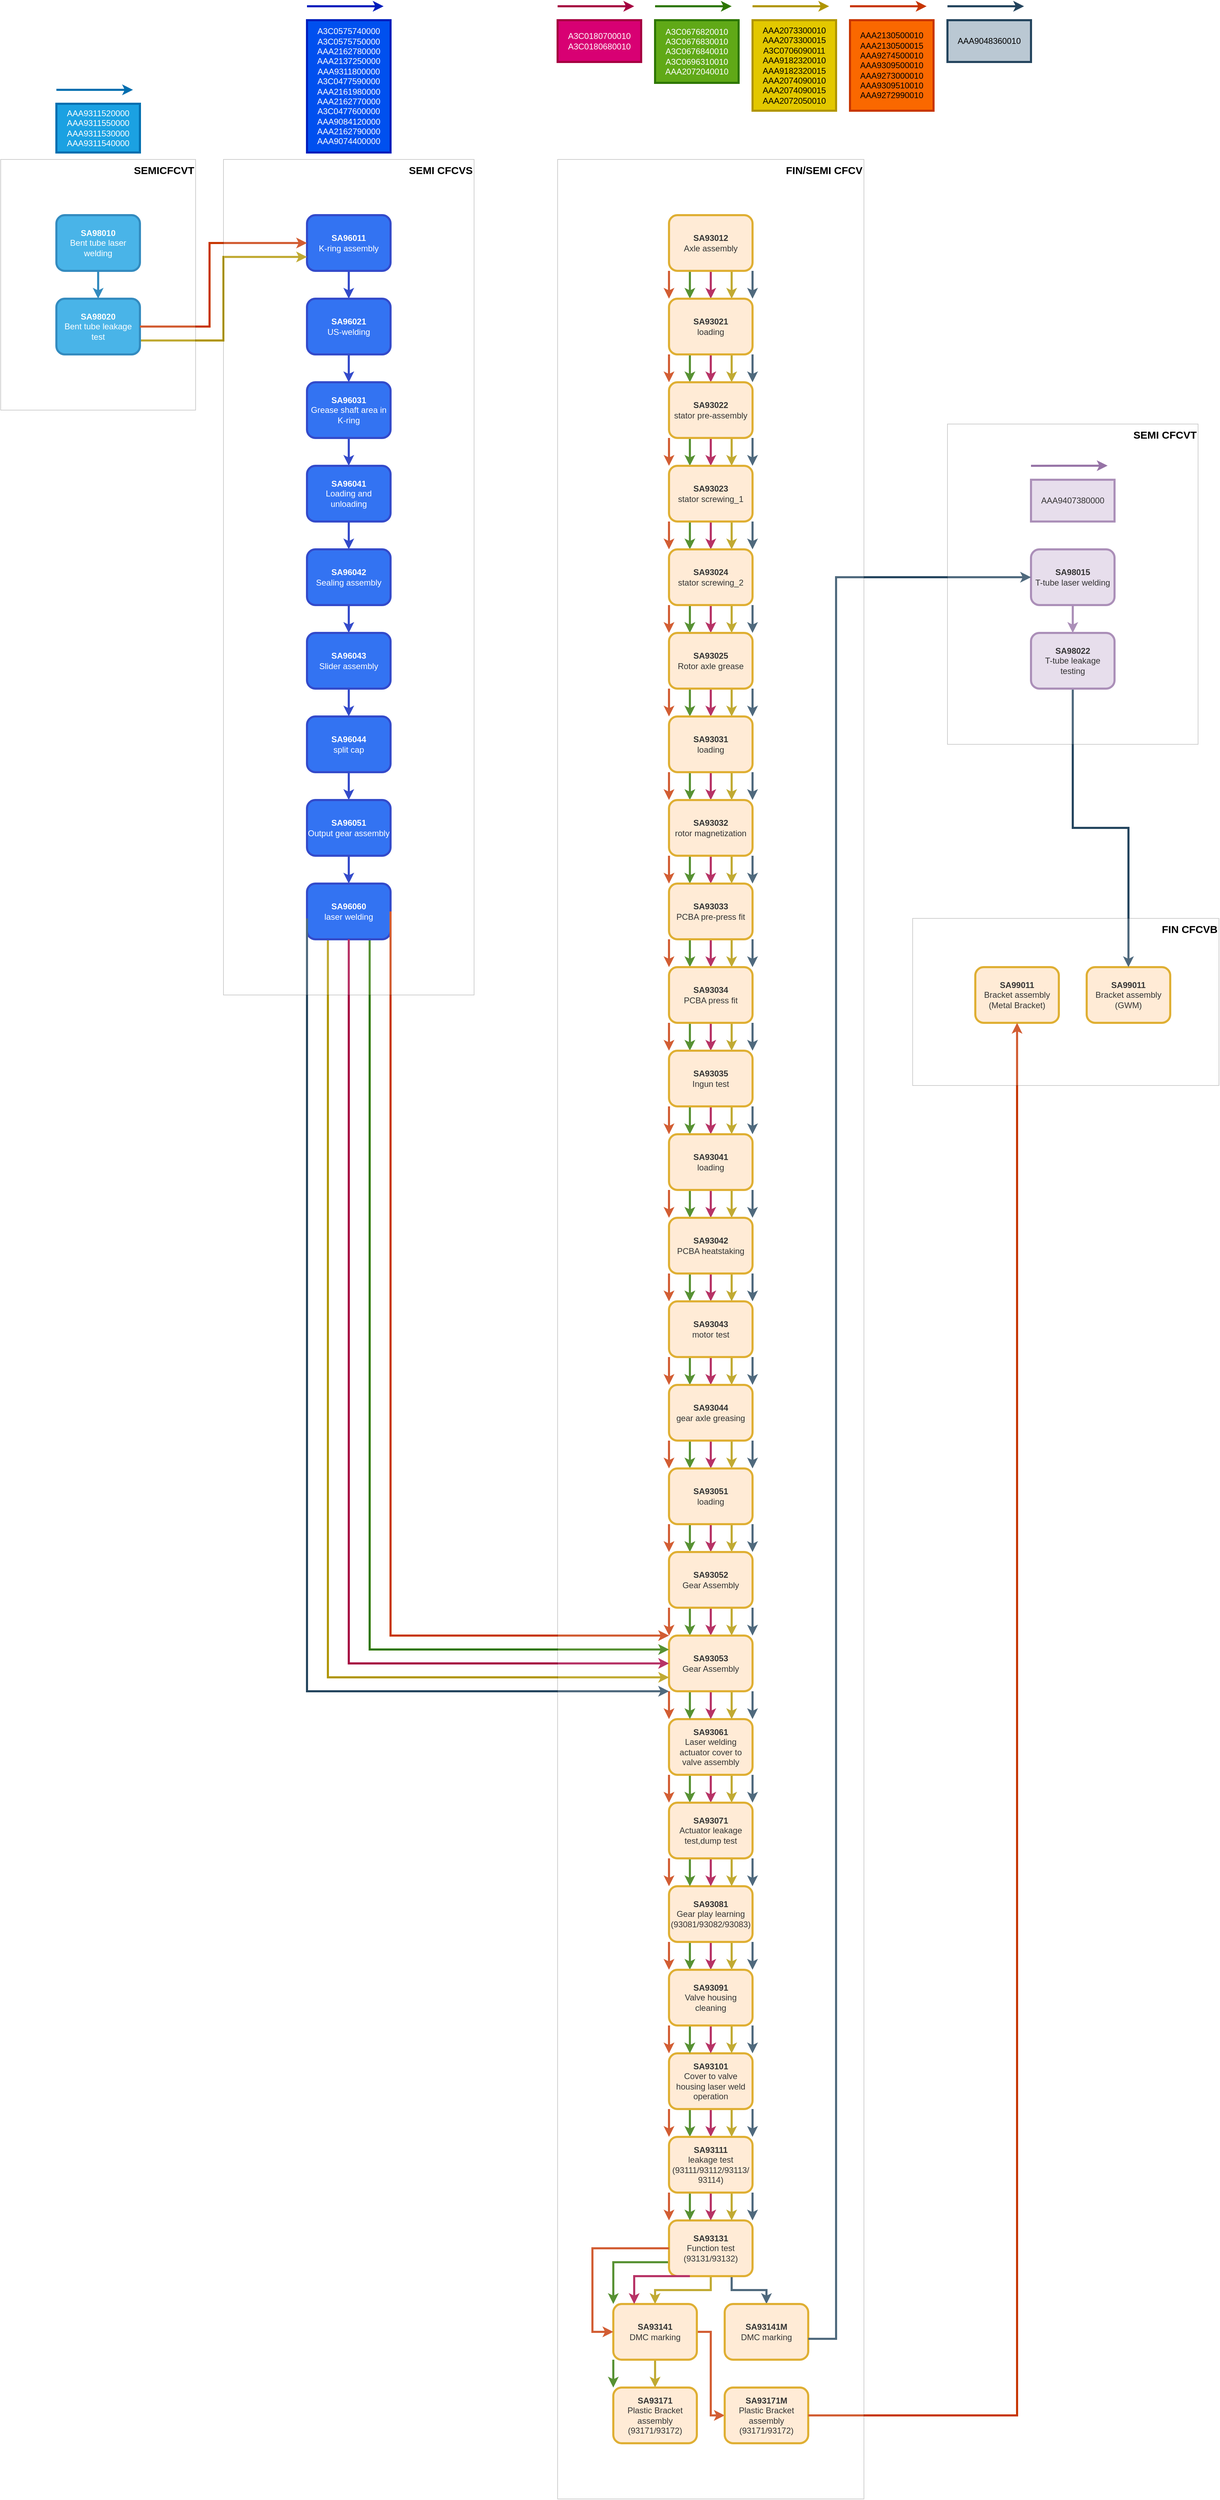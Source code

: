 <mxfile version="21.5.0" type="device">
  <diagram name="第 1 页" id="q5DQG7aLl0p86B2gbOSc">
    <mxGraphModel dx="2927" dy="2219" grid="1" gridSize="10" guides="1" tooltips="1" connect="1" arrows="1" fold="1" page="1" pageScale="1" pageWidth="827" pageHeight="1169" math="0" shadow="0">
      <root>
        <mxCell id="0" />
        <mxCell id="1" parent="0" />
        <mxCell id="CgorFY5DSfvTP4QPdiob-62" style="edgeStyle=orthogonalEdgeStyle;rounded=0;orthogonalLoop=1;jettySize=auto;html=1;exitX=0.5;exitY=1;exitDx=0;exitDy=0;entryX=0.5;entryY=0;entryDx=0;entryDy=0;fillColor=#d80073;strokeColor=#A50040;strokeWidth=3;" edge="1" parent="1" source="CgorFY5DSfvTP4QPdiob-1" target="CgorFY5DSfvTP4QPdiob-4">
          <mxGeometry relative="1" as="geometry" />
        </mxCell>
        <mxCell id="CgorFY5DSfvTP4QPdiob-89" style="edgeStyle=orthogonalEdgeStyle;rounded=0;orthogonalLoop=1;jettySize=auto;html=1;exitX=0.25;exitY=1;exitDx=0;exitDy=0;entryX=0.25;entryY=0;entryDx=0;entryDy=0;fillColor=#60a917;strokeColor=#2D7600;strokeWidth=3;" edge="1" parent="1" source="CgorFY5DSfvTP4QPdiob-1" target="CgorFY5DSfvTP4QPdiob-4">
          <mxGeometry relative="1" as="geometry" />
        </mxCell>
        <mxCell id="CgorFY5DSfvTP4QPdiob-136" style="edgeStyle=orthogonalEdgeStyle;rounded=0;orthogonalLoop=1;jettySize=auto;html=1;exitX=0.75;exitY=1;exitDx=0;exitDy=0;entryX=0.75;entryY=0;entryDx=0;entryDy=0;fillColor=#e3c800;strokeColor=#B09500;strokeWidth=3;" edge="1" parent="1" source="CgorFY5DSfvTP4QPdiob-1" target="CgorFY5DSfvTP4QPdiob-4">
          <mxGeometry relative="1" as="geometry" />
        </mxCell>
        <mxCell id="CgorFY5DSfvTP4QPdiob-175" style="edgeStyle=orthogonalEdgeStyle;rounded=0;orthogonalLoop=1;jettySize=auto;html=1;exitX=0;exitY=1;exitDx=0;exitDy=0;entryX=0;entryY=0;entryDx=0;entryDy=0;fillColor=#fa6800;strokeColor=#C73500;strokeWidth=3;" edge="1" parent="1" source="CgorFY5DSfvTP4QPdiob-1" target="CgorFY5DSfvTP4QPdiob-4">
          <mxGeometry relative="1" as="geometry" />
        </mxCell>
        <mxCell id="CgorFY5DSfvTP4QPdiob-209" style="edgeStyle=orthogonalEdgeStyle;rounded=0;orthogonalLoop=1;jettySize=auto;html=1;exitX=1;exitY=1;exitDx=0;exitDy=0;entryX=1;entryY=0;entryDx=0;entryDy=0;fillColor=#bac8d3;strokeColor=#23445d;strokeWidth=3;" edge="1" parent="1" source="CgorFY5DSfvTP4QPdiob-1" target="CgorFY5DSfvTP4QPdiob-4">
          <mxGeometry relative="1" as="geometry" />
        </mxCell>
        <mxCell id="CgorFY5DSfvTP4QPdiob-1" value="&lt;b&gt;SA93012&lt;/b&gt;&lt;br&gt;Axle assembly" style="rounded=1;whiteSpace=wrap;html=1;fillColor=#ffe6cc;strokeColor=#d79b00;strokeWidth=3;" vertex="1" parent="1">
          <mxGeometry x="160" y="80" width="120" height="80" as="geometry" />
        </mxCell>
        <mxCell id="CgorFY5DSfvTP4QPdiob-63" style="edgeStyle=orthogonalEdgeStyle;rounded=0;orthogonalLoop=1;jettySize=auto;html=1;exitX=0.5;exitY=1;exitDx=0;exitDy=0;entryX=0.5;entryY=0;entryDx=0;entryDy=0;fillColor=#d80073;strokeColor=#A50040;strokeWidth=3;" edge="1" parent="1" source="CgorFY5DSfvTP4QPdiob-4" target="CgorFY5DSfvTP4QPdiob-5">
          <mxGeometry relative="1" as="geometry" />
        </mxCell>
        <mxCell id="CgorFY5DSfvTP4QPdiob-90" style="edgeStyle=orthogonalEdgeStyle;rounded=0;orthogonalLoop=1;jettySize=auto;html=1;exitX=0.25;exitY=1;exitDx=0;exitDy=0;entryX=0.25;entryY=0;entryDx=0;entryDy=0;fillColor=#60a917;strokeColor=#2D7600;strokeWidth=3;" edge="1" parent="1" source="CgorFY5DSfvTP4QPdiob-4" target="CgorFY5DSfvTP4QPdiob-5">
          <mxGeometry relative="1" as="geometry">
            <mxPoint x="190.143" y="310" as="targetPoint" />
          </mxGeometry>
        </mxCell>
        <mxCell id="CgorFY5DSfvTP4QPdiob-137" style="edgeStyle=orthogonalEdgeStyle;rounded=0;orthogonalLoop=1;jettySize=auto;html=1;exitX=0.75;exitY=1;exitDx=0;exitDy=0;entryX=0.75;entryY=0;entryDx=0;entryDy=0;fillColor=#e3c800;strokeColor=#B09500;strokeWidth=3;" edge="1" parent="1" source="CgorFY5DSfvTP4QPdiob-4" target="CgorFY5DSfvTP4QPdiob-5">
          <mxGeometry relative="1" as="geometry" />
        </mxCell>
        <mxCell id="CgorFY5DSfvTP4QPdiob-176" style="edgeStyle=orthogonalEdgeStyle;rounded=0;orthogonalLoop=1;jettySize=auto;html=1;exitX=0;exitY=1;exitDx=0;exitDy=0;entryX=0;entryY=0;entryDx=0;entryDy=0;fillColor=#fa6800;strokeColor=#C73500;strokeWidth=3;" edge="1" parent="1" source="CgorFY5DSfvTP4QPdiob-4" target="CgorFY5DSfvTP4QPdiob-5">
          <mxGeometry relative="1" as="geometry" />
        </mxCell>
        <mxCell id="CgorFY5DSfvTP4QPdiob-210" style="edgeStyle=orthogonalEdgeStyle;rounded=0;orthogonalLoop=1;jettySize=auto;html=1;exitX=1;exitY=1;exitDx=0;exitDy=0;entryX=1;entryY=0;entryDx=0;entryDy=0;fillColor=#bac8d3;strokeColor=#23445d;strokeWidth=3;" edge="1" parent="1" source="CgorFY5DSfvTP4QPdiob-4" target="CgorFY5DSfvTP4QPdiob-5">
          <mxGeometry relative="1" as="geometry" />
        </mxCell>
        <mxCell id="CgorFY5DSfvTP4QPdiob-4" value="&lt;b&gt;SA93021&lt;/b&gt;&lt;br&gt;loading" style="rounded=1;whiteSpace=wrap;html=1;fillColor=#ffe6cc;strokeColor=#d79b00;strokeWidth=3;" vertex="1" parent="1">
          <mxGeometry x="160" y="200" width="120" height="80" as="geometry" />
        </mxCell>
        <mxCell id="CgorFY5DSfvTP4QPdiob-64" style="edgeStyle=orthogonalEdgeStyle;rounded=0;orthogonalLoop=1;jettySize=auto;html=1;exitX=0.5;exitY=1;exitDx=0;exitDy=0;entryX=0.5;entryY=0;entryDx=0;entryDy=0;fillColor=#d80073;strokeColor=#A50040;strokeWidth=3;" edge="1" parent="1" source="CgorFY5DSfvTP4QPdiob-5" target="CgorFY5DSfvTP4QPdiob-6">
          <mxGeometry relative="1" as="geometry" />
        </mxCell>
        <mxCell id="CgorFY5DSfvTP4QPdiob-91" style="edgeStyle=orthogonalEdgeStyle;rounded=0;orthogonalLoop=1;jettySize=auto;html=1;exitX=0.25;exitY=1;exitDx=0;exitDy=0;entryX=0.25;entryY=0;entryDx=0;entryDy=0;fillColor=#60a917;strokeColor=#2D7600;strokeWidth=3;" edge="1" parent="1" source="CgorFY5DSfvTP4QPdiob-5" target="CgorFY5DSfvTP4QPdiob-6">
          <mxGeometry relative="1" as="geometry" />
        </mxCell>
        <mxCell id="CgorFY5DSfvTP4QPdiob-138" style="edgeStyle=orthogonalEdgeStyle;rounded=0;orthogonalLoop=1;jettySize=auto;html=1;exitX=0.75;exitY=1;exitDx=0;exitDy=0;entryX=0.75;entryY=0;entryDx=0;entryDy=0;fillColor=#e3c800;strokeColor=#B09500;strokeWidth=3;" edge="1" parent="1" source="CgorFY5DSfvTP4QPdiob-5" target="CgorFY5DSfvTP4QPdiob-6">
          <mxGeometry relative="1" as="geometry" />
        </mxCell>
        <mxCell id="CgorFY5DSfvTP4QPdiob-177" style="edgeStyle=orthogonalEdgeStyle;rounded=0;orthogonalLoop=1;jettySize=auto;html=1;exitX=0;exitY=1;exitDx=0;exitDy=0;entryX=0;entryY=0;entryDx=0;entryDy=0;fillColor=#fa6800;strokeColor=#C73500;strokeWidth=3;" edge="1" parent="1" source="CgorFY5DSfvTP4QPdiob-5" target="CgorFY5DSfvTP4QPdiob-6">
          <mxGeometry relative="1" as="geometry" />
        </mxCell>
        <mxCell id="CgorFY5DSfvTP4QPdiob-211" style="edgeStyle=orthogonalEdgeStyle;rounded=0;orthogonalLoop=1;jettySize=auto;html=1;exitX=1;exitY=1;exitDx=0;exitDy=0;entryX=1;entryY=0;entryDx=0;entryDy=0;fillColor=#bac8d3;strokeColor=#23445d;strokeWidth=3;" edge="1" parent="1" source="CgorFY5DSfvTP4QPdiob-5" target="CgorFY5DSfvTP4QPdiob-6">
          <mxGeometry relative="1" as="geometry" />
        </mxCell>
        <mxCell id="CgorFY5DSfvTP4QPdiob-5" value="&lt;b&gt;SA93022&lt;/b&gt;&lt;br&gt;stator pre-assembly" style="rounded=1;whiteSpace=wrap;html=1;fillColor=#ffe6cc;strokeColor=#d79b00;strokeWidth=3;" vertex="1" parent="1">
          <mxGeometry x="160" y="320" width="120" height="80" as="geometry" />
        </mxCell>
        <mxCell id="CgorFY5DSfvTP4QPdiob-65" style="edgeStyle=orthogonalEdgeStyle;rounded=0;orthogonalLoop=1;jettySize=auto;html=1;exitX=0.5;exitY=1;exitDx=0;exitDy=0;entryX=0.5;entryY=0;entryDx=0;entryDy=0;fillColor=#d80073;strokeColor=#A50040;strokeWidth=3;" edge="1" parent="1" source="CgorFY5DSfvTP4QPdiob-6" target="CgorFY5DSfvTP4QPdiob-7">
          <mxGeometry relative="1" as="geometry" />
        </mxCell>
        <mxCell id="CgorFY5DSfvTP4QPdiob-92" style="edgeStyle=orthogonalEdgeStyle;rounded=0;orthogonalLoop=1;jettySize=auto;html=1;exitX=0.25;exitY=1;exitDx=0;exitDy=0;entryX=0.25;entryY=0;entryDx=0;entryDy=0;fillColor=#60a917;strokeColor=#2D7600;strokeWidth=3;" edge="1" parent="1" source="CgorFY5DSfvTP4QPdiob-6" target="CgorFY5DSfvTP4QPdiob-7">
          <mxGeometry relative="1" as="geometry" />
        </mxCell>
        <mxCell id="CgorFY5DSfvTP4QPdiob-139" style="edgeStyle=orthogonalEdgeStyle;rounded=0;orthogonalLoop=1;jettySize=auto;html=1;exitX=0.75;exitY=1;exitDx=0;exitDy=0;entryX=0.75;entryY=0;entryDx=0;entryDy=0;fillColor=#e3c800;strokeColor=#B09500;strokeWidth=3;" edge="1" parent="1" source="CgorFY5DSfvTP4QPdiob-6" target="CgorFY5DSfvTP4QPdiob-7">
          <mxGeometry relative="1" as="geometry" />
        </mxCell>
        <mxCell id="CgorFY5DSfvTP4QPdiob-178" style="edgeStyle=orthogonalEdgeStyle;rounded=0;orthogonalLoop=1;jettySize=auto;html=1;exitX=0;exitY=1;exitDx=0;exitDy=0;entryX=0;entryY=0;entryDx=0;entryDy=0;fillColor=#fa6800;strokeColor=#C73500;strokeWidth=3;" edge="1" parent="1" source="CgorFY5DSfvTP4QPdiob-6" target="CgorFY5DSfvTP4QPdiob-7">
          <mxGeometry relative="1" as="geometry" />
        </mxCell>
        <mxCell id="CgorFY5DSfvTP4QPdiob-212" style="edgeStyle=orthogonalEdgeStyle;rounded=0;orthogonalLoop=1;jettySize=auto;html=1;exitX=1;exitY=1;exitDx=0;exitDy=0;entryX=1;entryY=0;entryDx=0;entryDy=0;fillColor=#bac8d3;strokeColor=#23445d;strokeWidth=3;" edge="1" parent="1" source="CgorFY5DSfvTP4QPdiob-6" target="CgorFY5DSfvTP4QPdiob-7">
          <mxGeometry relative="1" as="geometry" />
        </mxCell>
        <mxCell id="CgorFY5DSfvTP4QPdiob-6" value="&lt;b&gt;SA93023&lt;/b&gt;&lt;br&gt;stator screwing_1" style="rounded=1;whiteSpace=wrap;html=1;fillColor=#ffe6cc;strokeColor=#d79b00;strokeWidth=3;" vertex="1" parent="1">
          <mxGeometry x="160" y="440" width="120" height="80" as="geometry" />
        </mxCell>
        <mxCell id="CgorFY5DSfvTP4QPdiob-66" style="edgeStyle=orthogonalEdgeStyle;rounded=0;orthogonalLoop=1;jettySize=auto;html=1;exitX=0.5;exitY=1;exitDx=0;exitDy=0;entryX=0.5;entryY=0;entryDx=0;entryDy=0;fillColor=#d80073;strokeColor=#A50040;strokeWidth=3;" edge="1" parent="1" source="CgorFY5DSfvTP4QPdiob-7" target="CgorFY5DSfvTP4QPdiob-8">
          <mxGeometry relative="1" as="geometry" />
        </mxCell>
        <mxCell id="CgorFY5DSfvTP4QPdiob-93" style="edgeStyle=orthogonalEdgeStyle;rounded=0;orthogonalLoop=1;jettySize=auto;html=1;exitX=0.25;exitY=1;exitDx=0;exitDy=0;entryX=0.25;entryY=0;entryDx=0;entryDy=0;fillColor=#60a917;strokeColor=#2D7600;strokeWidth=3;" edge="1" parent="1" source="CgorFY5DSfvTP4QPdiob-7" target="CgorFY5DSfvTP4QPdiob-8">
          <mxGeometry relative="1" as="geometry" />
        </mxCell>
        <mxCell id="CgorFY5DSfvTP4QPdiob-140" style="edgeStyle=orthogonalEdgeStyle;rounded=0;orthogonalLoop=1;jettySize=auto;html=1;exitX=0.75;exitY=1;exitDx=0;exitDy=0;entryX=0.75;entryY=0;entryDx=0;entryDy=0;fillColor=#e3c800;strokeColor=#B09500;strokeWidth=3;" edge="1" parent="1" source="CgorFY5DSfvTP4QPdiob-7" target="CgorFY5DSfvTP4QPdiob-8">
          <mxGeometry relative="1" as="geometry" />
        </mxCell>
        <mxCell id="CgorFY5DSfvTP4QPdiob-179" style="edgeStyle=orthogonalEdgeStyle;rounded=0;orthogonalLoop=1;jettySize=auto;html=1;exitX=0;exitY=1;exitDx=0;exitDy=0;entryX=0;entryY=0;entryDx=0;entryDy=0;fillColor=#fa6800;strokeColor=#C73500;strokeWidth=3;" edge="1" parent="1" source="CgorFY5DSfvTP4QPdiob-7" target="CgorFY5DSfvTP4QPdiob-8">
          <mxGeometry relative="1" as="geometry" />
        </mxCell>
        <mxCell id="CgorFY5DSfvTP4QPdiob-213" style="edgeStyle=orthogonalEdgeStyle;rounded=0;orthogonalLoop=1;jettySize=auto;html=1;exitX=1;exitY=1;exitDx=0;exitDy=0;entryX=1;entryY=0;entryDx=0;entryDy=0;fillColor=#bac8d3;strokeColor=#23445d;strokeWidth=3;" edge="1" parent="1" source="CgorFY5DSfvTP4QPdiob-7" target="CgorFY5DSfvTP4QPdiob-8">
          <mxGeometry relative="1" as="geometry" />
        </mxCell>
        <mxCell id="CgorFY5DSfvTP4QPdiob-7" value="&lt;b&gt;SA93024&lt;/b&gt;&lt;br&gt;stator screwing_2" style="rounded=1;whiteSpace=wrap;html=1;fillColor=#ffe6cc;strokeColor=#d79b00;strokeWidth=3;" vertex="1" parent="1">
          <mxGeometry x="160" y="560" width="120" height="80" as="geometry" />
        </mxCell>
        <mxCell id="CgorFY5DSfvTP4QPdiob-67" style="edgeStyle=orthogonalEdgeStyle;rounded=0;orthogonalLoop=1;jettySize=auto;html=1;exitX=0.5;exitY=1;exitDx=0;exitDy=0;entryX=0.5;entryY=0;entryDx=0;entryDy=0;fillColor=#d80073;strokeColor=#A50040;strokeWidth=3;" edge="1" parent="1" source="CgorFY5DSfvTP4QPdiob-8" target="CgorFY5DSfvTP4QPdiob-9">
          <mxGeometry relative="1" as="geometry" />
        </mxCell>
        <mxCell id="CgorFY5DSfvTP4QPdiob-94" style="edgeStyle=orthogonalEdgeStyle;rounded=0;orthogonalLoop=1;jettySize=auto;html=1;exitX=0.25;exitY=1;exitDx=0;exitDy=0;entryX=0.25;entryY=0;entryDx=0;entryDy=0;fillColor=#60a917;strokeColor=#2D7600;strokeWidth=3;" edge="1" parent="1" source="CgorFY5DSfvTP4QPdiob-8" target="CgorFY5DSfvTP4QPdiob-9">
          <mxGeometry relative="1" as="geometry" />
        </mxCell>
        <mxCell id="CgorFY5DSfvTP4QPdiob-142" style="edgeStyle=orthogonalEdgeStyle;rounded=0;orthogonalLoop=1;jettySize=auto;html=1;exitX=0.75;exitY=1;exitDx=0;exitDy=0;entryX=0.75;entryY=0;entryDx=0;entryDy=0;fillColor=#e3c800;strokeColor=#B09500;strokeWidth=3;" edge="1" parent="1" source="CgorFY5DSfvTP4QPdiob-8" target="CgorFY5DSfvTP4QPdiob-9">
          <mxGeometry relative="1" as="geometry" />
        </mxCell>
        <mxCell id="CgorFY5DSfvTP4QPdiob-180" style="edgeStyle=orthogonalEdgeStyle;rounded=0;orthogonalLoop=1;jettySize=auto;html=1;exitX=0;exitY=1;exitDx=0;exitDy=0;entryX=0;entryY=0;entryDx=0;entryDy=0;fillColor=#fa6800;strokeColor=#C73500;strokeWidth=3;" edge="1" parent="1" source="CgorFY5DSfvTP4QPdiob-8" target="CgorFY5DSfvTP4QPdiob-9">
          <mxGeometry relative="1" as="geometry" />
        </mxCell>
        <mxCell id="CgorFY5DSfvTP4QPdiob-214" style="edgeStyle=orthogonalEdgeStyle;rounded=0;orthogonalLoop=1;jettySize=auto;html=1;exitX=1;exitY=1;exitDx=0;exitDy=0;entryX=1;entryY=0;entryDx=0;entryDy=0;fillColor=#bac8d3;strokeColor=#23445d;strokeWidth=3;" edge="1" parent="1" source="CgorFY5DSfvTP4QPdiob-8" target="CgorFY5DSfvTP4QPdiob-9">
          <mxGeometry relative="1" as="geometry" />
        </mxCell>
        <mxCell id="CgorFY5DSfvTP4QPdiob-8" value="&lt;b&gt;SA93025&lt;/b&gt;&lt;br&gt;Rotor axle grease" style="rounded=1;whiteSpace=wrap;html=1;fillColor=#ffe6cc;strokeColor=#d79b00;strokeWidth=3;" vertex="1" parent="1">
          <mxGeometry x="160" y="680" width="120" height="80" as="geometry" />
        </mxCell>
        <mxCell id="CgorFY5DSfvTP4QPdiob-68" style="edgeStyle=orthogonalEdgeStyle;rounded=0;orthogonalLoop=1;jettySize=auto;html=1;exitX=0.5;exitY=1;exitDx=0;exitDy=0;entryX=0.5;entryY=0;entryDx=0;entryDy=0;fillColor=#d80073;strokeColor=#A50040;strokeWidth=3;" edge="1" parent="1" source="CgorFY5DSfvTP4QPdiob-9" target="CgorFY5DSfvTP4QPdiob-10">
          <mxGeometry relative="1" as="geometry" />
        </mxCell>
        <mxCell id="CgorFY5DSfvTP4QPdiob-95" style="edgeStyle=orthogonalEdgeStyle;rounded=0;orthogonalLoop=1;jettySize=auto;html=1;exitX=0.25;exitY=1;exitDx=0;exitDy=0;entryX=0.25;entryY=0;entryDx=0;entryDy=0;fillColor=#60a917;strokeColor=#2D7600;strokeWidth=3;" edge="1" parent="1" source="CgorFY5DSfvTP4QPdiob-9" target="CgorFY5DSfvTP4QPdiob-10">
          <mxGeometry relative="1" as="geometry" />
        </mxCell>
        <mxCell id="CgorFY5DSfvTP4QPdiob-143" style="edgeStyle=orthogonalEdgeStyle;rounded=0;orthogonalLoop=1;jettySize=auto;html=1;exitX=0.75;exitY=1;exitDx=0;exitDy=0;entryX=0.75;entryY=0;entryDx=0;entryDy=0;fillColor=#e3c800;strokeColor=#B09500;strokeWidth=3;" edge="1" parent="1" source="CgorFY5DSfvTP4QPdiob-9" target="CgorFY5DSfvTP4QPdiob-10">
          <mxGeometry relative="1" as="geometry" />
        </mxCell>
        <mxCell id="CgorFY5DSfvTP4QPdiob-181" style="edgeStyle=orthogonalEdgeStyle;rounded=0;orthogonalLoop=1;jettySize=auto;html=1;exitX=0;exitY=1;exitDx=0;exitDy=0;entryX=0;entryY=0;entryDx=0;entryDy=0;fillColor=#fa6800;strokeColor=#C73500;strokeWidth=3;" edge="1" parent="1" source="CgorFY5DSfvTP4QPdiob-9" target="CgorFY5DSfvTP4QPdiob-10">
          <mxGeometry relative="1" as="geometry" />
        </mxCell>
        <mxCell id="CgorFY5DSfvTP4QPdiob-215" style="edgeStyle=orthogonalEdgeStyle;rounded=0;orthogonalLoop=1;jettySize=auto;html=1;exitX=1;exitY=1;exitDx=0;exitDy=0;entryX=1;entryY=0;entryDx=0;entryDy=0;fillColor=#bac8d3;strokeColor=#23445d;strokeWidth=3;" edge="1" parent="1" source="CgorFY5DSfvTP4QPdiob-9" target="CgorFY5DSfvTP4QPdiob-10">
          <mxGeometry relative="1" as="geometry" />
        </mxCell>
        <mxCell id="CgorFY5DSfvTP4QPdiob-9" value="&lt;b&gt;SA93031&lt;/b&gt;&lt;br&gt;loading" style="rounded=1;whiteSpace=wrap;html=1;fillColor=#ffe6cc;strokeColor=#d79b00;strokeWidth=3;" vertex="1" parent="1">
          <mxGeometry x="160" y="800" width="120" height="80" as="geometry" />
        </mxCell>
        <mxCell id="CgorFY5DSfvTP4QPdiob-69" style="edgeStyle=orthogonalEdgeStyle;rounded=0;orthogonalLoop=1;jettySize=auto;html=1;exitX=0.5;exitY=1;exitDx=0;exitDy=0;entryX=0.5;entryY=0;entryDx=0;entryDy=0;fillColor=#d80073;strokeColor=#A50040;strokeWidth=3;" edge="1" parent="1" source="CgorFY5DSfvTP4QPdiob-10" target="CgorFY5DSfvTP4QPdiob-11">
          <mxGeometry relative="1" as="geometry" />
        </mxCell>
        <mxCell id="CgorFY5DSfvTP4QPdiob-96" style="edgeStyle=orthogonalEdgeStyle;rounded=0;orthogonalLoop=1;jettySize=auto;html=1;exitX=0.25;exitY=1;exitDx=0;exitDy=0;entryX=0.25;entryY=0;entryDx=0;entryDy=0;fillColor=#60a917;strokeColor=#2D7600;strokeWidth=3;" edge="1" parent="1" source="CgorFY5DSfvTP4QPdiob-10" target="CgorFY5DSfvTP4QPdiob-11">
          <mxGeometry relative="1" as="geometry" />
        </mxCell>
        <mxCell id="CgorFY5DSfvTP4QPdiob-145" style="edgeStyle=orthogonalEdgeStyle;rounded=0;orthogonalLoop=1;jettySize=auto;html=1;exitX=0.75;exitY=1;exitDx=0;exitDy=0;entryX=0.75;entryY=0;entryDx=0;entryDy=0;fillColor=#e3c800;strokeColor=#B09500;strokeWidth=3;" edge="1" parent="1" source="CgorFY5DSfvTP4QPdiob-10" target="CgorFY5DSfvTP4QPdiob-11">
          <mxGeometry relative="1" as="geometry" />
        </mxCell>
        <mxCell id="CgorFY5DSfvTP4QPdiob-182" style="edgeStyle=orthogonalEdgeStyle;rounded=0;orthogonalLoop=1;jettySize=auto;html=1;exitX=0;exitY=1;exitDx=0;exitDy=0;entryX=0;entryY=0;entryDx=0;entryDy=0;fillColor=#fa6800;strokeColor=#C73500;strokeWidth=3;" edge="1" parent="1" source="CgorFY5DSfvTP4QPdiob-10" target="CgorFY5DSfvTP4QPdiob-11">
          <mxGeometry relative="1" as="geometry" />
        </mxCell>
        <mxCell id="CgorFY5DSfvTP4QPdiob-216" style="edgeStyle=orthogonalEdgeStyle;rounded=0;orthogonalLoop=1;jettySize=auto;html=1;exitX=1;exitY=1;exitDx=0;exitDy=0;entryX=1;entryY=0;entryDx=0;entryDy=0;fillColor=#bac8d3;strokeColor=#23445d;strokeWidth=3;" edge="1" parent="1" source="CgorFY5DSfvTP4QPdiob-10" target="CgorFY5DSfvTP4QPdiob-11">
          <mxGeometry relative="1" as="geometry" />
        </mxCell>
        <mxCell id="CgorFY5DSfvTP4QPdiob-10" value="&lt;b&gt;SA93032&lt;br&gt;&lt;/b&gt;rotor magnetization" style="rounded=1;whiteSpace=wrap;html=1;fillColor=#ffe6cc;strokeColor=#d79b00;strokeWidth=3;" vertex="1" parent="1">
          <mxGeometry x="160" y="920" width="120" height="80" as="geometry" />
        </mxCell>
        <mxCell id="CgorFY5DSfvTP4QPdiob-70" style="edgeStyle=orthogonalEdgeStyle;rounded=0;orthogonalLoop=1;jettySize=auto;html=1;exitX=0.5;exitY=1;exitDx=0;exitDy=0;entryX=0.5;entryY=0;entryDx=0;entryDy=0;fillColor=#d80073;strokeColor=#A50040;strokeWidth=3;" edge="1" parent="1" source="CgorFY5DSfvTP4QPdiob-11" target="CgorFY5DSfvTP4QPdiob-12">
          <mxGeometry relative="1" as="geometry" />
        </mxCell>
        <mxCell id="CgorFY5DSfvTP4QPdiob-97" style="edgeStyle=orthogonalEdgeStyle;rounded=0;orthogonalLoop=1;jettySize=auto;html=1;exitX=0.25;exitY=1;exitDx=0;exitDy=0;entryX=0.25;entryY=0;entryDx=0;entryDy=0;fillColor=#60a917;strokeColor=#2D7600;strokeWidth=3;" edge="1" parent="1" source="CgorFY5DSfvTP4QPdiob-11" target="CgorFY5DSfvTP4QPdiob-12">
          <mxGeometry relative="1" as="geometry" />
        </mxCell>
        <mxCell id="CgorFY5DSfvTP4QPdiob-146" style="edgeStyle=orthogonalEdgeStyle;rounded=0;orthogonalLoop=1;jettySize=auto;html=1;exitX=0.75;exitY=1;exitDx=0;exitDy=0;entryX=0.75;entryY=0;entryDx=0;entryDy=0;fillColor=#e3c800;strokeColor=#B09500;strokeWidth=3;" edge="1" parent="1" source="CgorFY5DSfvTP4QPdiob-11" target="CgorFY5DSfvTP4QPdiob-12">
          <mxGeometry relative="1" as="geometry" />
        </mxCell>
        <mxCell id="CgorFY5DSfvTP4QPdiob-183" style="edgeStyle=orthogonalEdgeStyle;rounded=0;orthogonalLoop=1;jettySize=auto;html=1;exitX=0;exitY=1;exitDx=0;exitDy=0;entryX=0;entryY=0;entryDx=0;entryDy=0;fillColor=#fa6800;strokeColor=#C73500;strokeWidth=3;" edge="1" parent="1" source="CgorFY5DSfvTP4QPdiob-11" target="CgorFY5DSfvTP4QPdiob-12">
          <mxGeometry relative="1" as="geometry" />
        </mxCell>
        <mxCell id="CgorFY5DSfvTP4QPdiob-217" style="edgeStyle=orthogonalEdgeStyle;rounded=0;orthogonalLoop=1;jettySize=auto;html=1;exitX=1;exitY=1;exitDx=0;exitDy=0;entryX=1;entryY=0;entryDx=0;entryDy=0;fillColor=#bac8d3;strokeColor=#23445d;strokeWidth=3;" edge="1" parent="1" source="CgorFY5DSfvTP4QPdiob-11" target="CgorFY5DSfvTP4QPdiob-12">
          <mxGeometry relative="1" as="geometry" />
        </mxCell>
        <mxCell id="CgorFY5DSfvTP4QPdiob-11" value="&lt;b&gt;SA93033&lt;/b&gt;&lt;br&gt;PCBA pre-press fit" style="rounded=1;whiteSpace=wrap;html=1;fillColor=#ffe6cc;strokeColor=#d79b00;strokeWidth=3;" vertex="1" parent="1">
          <mxGeometry x="160" y="1040" width="120" height="80" as="geometry" />
        </mxCell>
        <mxCell id="CgorFY5DSfvTP4QPdiob-71" style="edgeStyle=orthogonalEdgeStyle;rounded=0;orthogonalLoop=1;jettySize=auto;html=1;exitX=0.5;exitY=1;exitDx=0;exitDy=0;entryX=0.5;entryY=0;entryDx=0;entryDy=0;fillColor=#d80073;strokeColor=#A50040;strokeWidth=3;" edge="1" parent="1" source="CgorFY5DSfvTP4QPdiob-12" target="CgorFY5DSfvTP4QPdiob-13">
          <mxGeometry relative="1" as="geometry" />
        </mxCell>
        <mxCell id="CgorFY5DSfvTP4QPdiob-98" style="edgeStyle=orthogonalEdgeStyle;rounded=0;orthogonalLoop=1;jettySize=auto;html=1;exitX=0.25;exitY=1;exitDx=0;exitDy=0;entryX=0.25;entryY=0;entryDx=0;entryDy=0;fillColor=#60a917;strokeColor=#2D7600;strokeWidth=3;" edge="1" parent="1" source="CgorFY5DSfvTP4QPdiob-12" target="CgorFY5DSfvTP4QPdiob-13">
          <mxGeometry relative="1" as="geometry" />
        </mxCell>
        <mxCell id="CgorFY5DSfvTP4QPdiob-147" style="edgeStyle=orthogonalEdgeStyle;rounded=0;orthogonalLoop=1;jettySize=auto;html=1;exitX=0.75;exitY=1;exitDx=0;exitDy=0;entryX=0.75;entryY=0;entryDx=0;entryDy=0;fillColor=#e3c800;strokeColor=#B09500;strokeWidth=3;" edge="1" parent="1" source="CgorFY5DSfvTP4QPdiob-12" target="CgorFY5DSfvTP4QPdiob-13">
          <mxGeometry relative="1" as="geometry" />
        </mxCell>
        <mxCell id="CgorFY5DSfvTP4QPdiob-184" style="edgeStyle=orthogonalEdgeStyle;rounded=0;orthogonalLoop=1;jettySize=auto;html=1;exitX=0;exitY=1;exitDx=0;exitDy=0;entryX=0;entryY=0;entryDx=0;entryDy=0;fillColor=#fa6800;strokeColor=#C73500;strokeWidth=3;" edge="1" parent="1" source="CgorFY5DSfvTP4QPdiob-12" target="CgorFY5DSfvTP4QPdiob-13">
          <mxGeometry relative="1" as="geometry" />
        </mxCell>
        <mxCell id="CgorFY5DSfvTP4QPdiob-218" style="edgeStyle=orthogonalEdgeStyle;rounded=0;orthogonalLoop=1;jettySize=auto;html=1;exitX=1;exitY=1;exitDx=0;exitDy=0;entryX=1;entryY=0;entryDx=0;entryDy=0;fillColor=#bac8d3;strokeColor=#23445d;strokeWidth=3;" edge="1" parent="1" source="CgorFY5DSfvTP4QPdiob-12" target="CgorFY5DSfvTP4QPdiob-13">
          <mxGeometry relative="1" as="geometry" />
        </mxCell>
        <mxCell id="CgorFY5DSfvTP4QPdiob-12" value="&lt;b&gt;SA93034&lt;br&gt;&lt;/b&gt;PCBA press fit" style="rounded=1;whiteSpace=wrap;html=1;fillColor=#ffe6cc;strokeColor=#d79b00;strokeWidth=3;" vertex="1" parent="1">
          <mxGeometry x="160" y="1160" width="120" height="80" as="geometry" />
        </mxCell>
        <mxCell id="CgorFY5DSfvTP4QPdiob-72" style="edgeStyle=orthogonalEdgeStyle;rounded=0;orthogonalLoop=1;jettySize=auto;html=1;exitX=0.5;exitY=1;exitDx=0;exitDy=0;entryX=0.5;entryY=0;entryDx=0;entryDy=0;fillColor=#d80073;strokeColor=#A50040;strokeWidth=3;" edge="1" parent="1" source="CgorFY5DSfvTP4QPdiob-13" target="CgorFY5DSfvTP4QPdiob-14">
          <mxGeometry relative="1" as="geometry" />
        </mxCell>
        <mxCell id="CgorFY5DSfvTP4QPdiob-99" style="edgeStyle=orthogonalEdgeStyle;rounded=0;orthogonalLoop=1;jettySize=auto;html=1;exitX=0.25;exitY=1;exitDx=0;exitDy=0;entryX=0.25;entryY=0;entryDx=0;entryDy=0;fillColor=#60a917;strokeColor=#2D7600;strokeWidth=3;" edge="1" parent="1" source="CgorFY5DSfvTP4QPdiob-13" target="CgorFY5DSfvTP4QPdiob-14">
          <mxGeometry relative="1" as="geometry" />
        </mxCell>
        <mxCell id="CgorFY5DSfvTP4QPdiob-148" style="edgeStyle=orthogonalEdgeStyle;rounded=0;orthogonalLoop=1;jettySize=auto;html=1;exitX=0.75;exitY=1;exitDx=0;exitDy=0;entryX=0.75;entryY=0;entryDx=0;entryDy=0;fillColor=#e3c800;strokeColor=#B09500;strokeWidth=3;" edge="1" parent="1" source="CgorFY5DSfvTP4QPdiob-13" target="CgorFY5DSfvTP4QPdiob-14">
          <mxGeometry relative="1" as="geometry" />
        </mxCell>
        <mxCell id="CgorFY5DSfvTP4QPdiob-185" style="edgeStyle=orthogonalEdgeStyle;rounded=0;orthogonalLoop=1;jettySize=auto;html=1;exitX=0;exitY=1;exitDx=0;exitDy=0;entryX=0;entryY=0;entryDx=0;entryDy=0;fillColor=#fa6800;strokeColor=#C73500;strokeWidth=3;" edge="1" parent="1" source="CgorFY5DSfvTP4QPdiob-13" target="CgorFY5DSfvTP4QPdiob-14">
          <mxGeometry relative="1" as="geometry" />
        </mxCell>
        <mxCell id="CgorFY5DSfvTP4QPdiob-219" style="edgeStyle=orthogonalEdgeStyle;rounded=0;orthogonalLoop=1;jettySize=auto;html=1;exitX=1;exitY=1;exitDx=0;exitDy=0;entryX=1;entryY=0;entryDx=0;entryDy=0;fillColor=#bac8d3;strokeColor=#23445d;strokeWidth=3;" edge="1" parent="1" source="CgorFY5DSfvTP4QPdiob-13" target="CgorFY5DSfvTP4QPdiob-14">
          <mxGeometry relative="1" as="geometry" />
        </mxCell>
        <mxCell id="CgorFY5DSfvTP4QPdiob-13" value="&lt;b&gt;SA93035&lt;/b&gt;&lt;br&gt;Ingun test" style="rounded=1;whiteSpace=wrap;html=1;fillColor=#ffe6cc;strokeColor=#d79b00;strokeWidth=3;" vertex="1" parent="1">
          <mxGeometry x="160" y="1280" width="120" height="80" as="geometry" />
        </mxCell>
        <mxCell id="CgorFY5DSfvTP4QPdiob-73" style="edgeStyle=orthogonalEdgeStyle;rounded=0;orthogonalLoop=1;jettySize=auto;html=1;exitX=0.5;exitY=1;exitDx=0;exitDy=0;entryX=0.5;entryY=0;entryDx=0;entryDy=0;fillColor=#d80073;strokeColor=#A50040;strokeWidth=3;" edge="1" parent="1" source="CgorFY5DSfvTP4QPdiob-14" target="CgorFY5DSfvTP4QPdiob-15">
          <mxGeometry relative="1" as="geometry" />
        </mxCell>
        <mxCell id="CgorFY5DSfvTP4QPdiob-100" style="edgeStyle=orthogonalEdgeStyle;rounded=0;orthogonalLoop=1;jettySize=auto;html=1;exitX=0.25;exitY=1;exitDx=0;exitDy=0;entryX=0.25;entryY=0;entryDx=0;entryDy=0;fillColor=#60a917;strokeColor=#2D7600;strokeWidth=3;" edge="1" parent="1" source="CgorFY5DSfvTP4QPdiob-14" target="CgorFY5DSfvTP4QPdiob-15">
          <mxGeometry relative="1" as="geometry" />
        </mxCell>
        <mxCell id="CgorFY5DSfvTP4QPdiob-149" style="edgeStyle=orthogonalEdgeStyle;rounded=0;orthogonalLoop=1;jettySize=auto;html=1;exitX=0.75;exitY=1;exitDx=0;exitDy=0;entryX=0.75;entryY=0;entryDx=0;entryDy=0;fillColor=#e3c800;strokeColor=#B09500;strokeWidth=3;" edge="1" parent="1" source="CgorFY5DSfvTP4QPdiob-14" target="CgorFY5DSfvTP4QPdiob-15">
          <mxGeometry relative="1" as="geometry" />
        </mxCell>
        <mxCell id="CgorFY5DSfvTP4QPdiob-186" style="edgeStyle=orthogonalEdgeStyle;rounded=0;orthogonalLoop=1;jettySize=auto;html=1;exitX=0;exitY=1;exitDx=0;exitDy=0;entryX=0;entryY=0;entryDx=0;entryDy=0;fillColor=#fa6800;strokeColor=#C73500;strokeWidth=3;" edge="1" parent="1" source="CgorFY5DSfvTP4QPdiob-14" target="CgorFY5DSfvTP4QPdiob-15">
          <mxGeometry relative="1" as="geometry" />
        </mxCell>
        <mxCell id="CgorFY5DSfvTP4QPdiob-220" style="edgeStyle=orthogonalEdgeStyle;rounded=0;orthogonalLoop=1;jettySize=auto;html=1;exitX=1;exitY=1;exitDx=0;exitDy=0;entryX=1;entryY=0;entryDx=0;entryDy=0;fillColor=#bac8d3;strokeColor=#23445d;strokeWidth=3;" edge="1" parent="1" source="CgorFY5DSfvTP4QPdiob-14" target="CgorFY5DSfvTP4QPdiob-15">
          <mxGeometry relative="1" as="geometry" />
        </mxCell>
        <mxCell id="CgorFY5DSfvTP4QPdiob-14" value="&lt;b&gt;SA93041&lt;/b&gt;&lt;br&gt;loading" style="rounded=1;whiteSpace=wrap;html=1;fillColor=#ffe6cc;strokeColor=#d79b00;strokeWidth=3;" vertex="1" parent="1">
          <mxGeometry x="160" y="1400" width="120" height="80" as="geometry" />
        </mxCell>
        <mxCell id="CgorFY5DSfvTP4QPdiob-74" style="edgeStyle=orthogonalEdgeStyle;rounded=0;orthogonalLoop=1;jettySize=auto;html=1;exitX=0.5;exitY=1;exitDx=0;exitDy=0;entryX=0.5;entryY=0;entryDx=0;entryDy=0;fillColor=#d80073;strokeColor=#A50040;strokeWidth=3;" edge="1" parent="1" source="CgorFY5DSfvTP4QPdiob-15" target="CgorFY5DSfvTP4QPdiob-17">
          <mxGeometry relative="1" as="geometry" />
        </mxCell>
        <mxCell id="CgorFY5DSfvTP4QPdiob-101" style="edgeStyle=orthogonalEdgeStyle;rounded=0;orthogonalLoop=1;jettySize=auto;html=1;exitX=0.25;exitY=1;exitDx=0;exitDy=0;entryX=0.25;entryY=0;entryDx=0;entryDy=0;fillColor=#60a917;strokeColor=#2D7600;strokeWidth=3;" edge="1" parent="1" source="CgorFY5DSfvTP4QPdiob-15" target="CgorFY5DSfvTP4QPdiob-17">
          <mxGeometry relative="1" as="geometry" />
        </mxCell>
        <mxCell id="CgorFY5DSfvTP4QPdiob-150" style="edgeStyle=orthogonalEdgeStyle;rounded=0;orthogonalLoop=1;jettySize=auto;html=1;exitX=0.75;exitY=1;exitDx=0;exitDy=0;entryX=0.75;entryY=0;entryDx=0;entryDy=0;fillColor=#e3c800;strokeColor=#B09500;strokeWidth=3;" edge="1" parent="1" source="CgorFY5DSfvTP4QPdiob-15" target="CgorFY5DSfvTP4QPdiob-17">
          <mxGeometry relative="1" as="geometry" />
        </mxCell>
        <mxCell id="CgorFY5DSfvTP4QPdiob-187" style="edgeStyle=orthogonalEdgeStyle;rounded=0;orthogonalLoop=1;jettySize=auto;html=1;exitX=0;exitY=1;exitDx=0;exitDy=0;entryX=0;entryY=0;entryDx=0;entryDy=0;fillColor=#fa6800;strokeColor=#C73500;strokeWidth=3;" edge="1" parent="1" source="CgorFY5DSfvTP4QPdiob-15" target="CgorFY5DSfvTP4QPdiob-17">
          <mxGeometry relative="1" as="geometry" />
        </mxCell>
        <mxCell id="CgorFY5DSfvTP4QPdiob-221" style="edgeStyle=orthogonalEdgeStyle;rounded=0;orthogonalLoop=1;jettySize=auto;html=1;exitX=1;exitY=1;exitDx=0;exitDy=0;entryX=1;entryY=0;entryDx=0;entryDy=0;fillColor=#bac8d3;strokeColor=#23445d;strokeWidth=3;" edge="1" parent="1" source="CgorFY5DSfvTP4QPdiob-15" target="CgorFY5DSfvTP4QPdiob-17">
          <mxGeometry relative="1" as="geometry" />
        </mxCell>
        <mxCell id="CgorFY5DSfvTP4QPdiob-15" value="&lt;b&gt;SA93042&lt;/b&gt;&lt;br&gt;PCBA heatstaking" style="rounded=1;whiteSpace=wrap;html=1;fillColor=#ffe6cc;strokeColor=#d79b00;strokeWidth=3;" vertex="1" parent="1">
          <mxGeometry x="160" y="1520" width="120" height="80" as="geometry" />
        </mxCell>
        <mxCell id="CgorFY5DSfvTP4QPdiob-75" style="edgeStyle=orthogonalEdgeStyle;rounded=0;orthogonalLoop=1;jettySize=auto;html=1;exitX=0.5;exitY=1;exitDx=0;exitDy=0;entryX=0.5;entryY=0;entryDx=0;entryDy=0;fillColor=#d80073;strokeColor=#A50040;strokeWidth=3;" edge="1" parent="1" source="CgorFY5DSfvTP4QPdiob-17" target="CgorFY5DSfvTP4QPdiob-18">
          <mxGeometry relative="1" as="geometry" />
        </mxCell>
        <mxCell id="CgorFY5DSfvTP4QPdiob-102" style="edgeStyle=orthogonalEdgeStyle;rounded=0;orthogonalLoop=1;jettySize=auto;html=1;exitX=0.25;exitY=1;exitDx=0;exitDy=0;entryX=0.25;entryY=0;entryDx=0;entryDy=0;fillColor=#60a917;strokeColor=#2D7600;strokeWidth=3;" edge="1" parent="1" source="CgorFY5DSfvTP4QPdiob-17" target="CgorFY5DSfvTP4QPdiob-18">
          <mxGeometry relative="1" as="geometry" />
        </mxCell>
        <mxCell id="CgorFY5DSfvTP4QPdiob-151" style="edgeStyle=orthogonalEdgeStyle;rounded=0;orthogonalLoop=1;jettySize=auto;html=1;exitX=0.75;exitY=1;exitDx=0;exitDy=0;entryX=0.75;entryY=0;entryDx=0;entryDy=0;fillColor=#e3c800;strokeColor=#B09500;strokeWidth=3;" edge="1" parent="1" source="CgorFY5DSfvTP4QPdiob-17" target="CgorFY5DSfvTP4QPdiob-18">
          <mxGeometry relative="1" as="geometry" />
        </mxCell>
        <mxCell id="CgorFY5DSfvTP4QPdiob-188" style="edgeStyle=orthogonalEdgeStyle;rounded=0;orthogonalLoop=1;jettySize=auto;html=1;exitX=0;exitY=1;exitDx=0;exitDy=0;entryX=0;entryY=0;entryDx=0;entryDy=0;fillColor=#fa6800;strokeColor=#C73500;strokeWidth=3;" edge="1" parent="1" source="CgorFY5DSfvTP4QPdiob-17" target="CgorFY5DSfvTP4QPdiob-18">
          <mxGeometry relative="1" as="geometry" />
        </mxCell>
        <mxCell id="CgorFY5DSfvTP4QPdiob-222" style="edgeStyle=orthogonalEdgeStyle;rounded=0;orthogonalLoop=1;jettySize=auto;html=1;exitX=1;exitY=1;exitDx=0;exitDy=0;entryX=1;entryY=0;entryDx=0;entryDy=0;fillColor=#bac8d3;strokeColor=#23445d;strokeWidth=3;" edge="1" parent="1" source="CgorFY5DSfvTP4QPdiob-17" target="CgorFY5DSfvTP4QPdiob-18">
          <mxGeometry relative="1" as="geometry" />
        </mxCell>
        <mxCell id="CgorFY5DSfvTP4QPdiob-17" value="&lt;b&gt;SA93043&lt;/b&gt;&lt;br&gt;motor test" style="rounded=1;whiteSpace=wrap;html=1;fillColor=#ffe6cc;strokeColor=#d79b00;strokeWidth=3;" vertex="1" parent="1">
          <mxGeometry x="160" y="1640" width="120" height="80" as="geometry" />
        </mxCell>
        <mxCell id="CgorFY5DSfvTP4QPdiob-76" style="edgeStyle=orthogonalEdgeStyle;rounded=0;orthogonalLoop=1;jettySize=auto;html=1;exitX=0.5;exitY=1;exitDx=0;exitDy=0;entryX=0.5;entryY=0;entryDx=0;entryDy=0;fillColor=#d80073;strokeColor=#A50040;strokeWidth=3;" edge="1" parent="1" source="CgorFY5DSfvTP4QPdiob-18" target="CgorFY5DSfvTP4QPdiob-19">
          <mxGeometry relative="1" as="geometry" />
        </mxCell>
        <mxCell id="CgorFY5DSfvTP4QPdiob-103" style="edgeStyle=orthogonalEdgeStyle;rounded=0;orthogonalLoop=1;jettySize=auto;html=1;exitX=0.25;exitY=1;exitDx=0;exitDy=0;entryX=0.25;entryY=0;entryDx=0;entryDy=0;fillColor=#60a917;strokeColor=#2D7600;strokeWidth=3;" edge="1" parent="1" source="CgorFY5DSfvTP4QPdiob-18" target="CgorFY5DSfvTP4QPdiob-19">
          <mxGeometry relative="1" as="geometry" />
        </mxCell>
        <mxCell id="CgorFY5DSfvTP4QPdiob-152" style="edgeStyle=orthogonalEdgeStyle;rounded=0;orthogonalLoop=1;jettySize=auto;html=1;exitX=0.75;exitY=1;exitDx=0;exitDy=0;entryX=0.75;entryY=0;entryDx=0;entryDy=0;fillColor=#e3c800;strokeColor=#B09500;strokeWidth=3;" edge="1" parent="1" source="CgorFY5DSfvTP4QPdiob-18" target="CgorFY5DSfvTP4QPdiob-19">
          <mxGeometry relative="1" as="geometry" />
        </mxCell>
        <mxCell id="CgorFY5DSfvTP4QPdiob-189" style="edgeStyle=orthogonalEdgeStyle;rounded=0;orthogonalLoop=1;jettySize=auto;html=1;exitX=0;exitY=1;exitDx=0;exitDy=0;entryX=0;entryY=0;entryDx=0;entryDy=0;fillColor=#fa6800;strokeColor=#C73500;strokeWidth=3;" edge="1" parent="1" source="CgorFY5DSfvTP4QPdiob-18" target="CgorFY5DSfvTP4QPdiob-19">
          <mxGeometry relative="1" as="geometry" />
        </mxCell>
        <mxCell id="CgorFY5DSfvTP4QPdiob-224" style="edgeStyle=orthogonalEdgeStyle;rounded=0;orthogonalLoop=1;jettySize=auto;html=1;exitX=1;exitY=1;exitDx=0;exitDy=0;entryX=1;entryY=0;entryDx=0;entryDy=0;fillColor=#bac8d3;strokeColor=#23445d;strokeWidth=3;" edge="1" parent="1" source="CgorFY5DSfvTP4QPdiob-18" target="CgorFY5DSfvTP4QPdiob-19">
          <mxGeometry relative="1" as="geometry" />
        </mxCell>
        <mxCell id="CgorFY5DSfvTP4QPdiob-18" value="&lt;b&gt;SA93044&lt;/b&gt;&lt;br&gt;gear axle greasing" style="rounded=1;whiteSpace=wrap;html=1;fillColor=#ffe6cc;strokeColor=#d79b00;strokeWidth=3;" vertex="1" parent="1">
          <mxGeometry x="160" y="1760" width="120" height="80" as="geometry" />
        </mxCell>
        <mxCell id="CgorFY5DSfvTP4QPdiob-77" style="edgeStyle=orthogonalEdgeStyle;rounded=0;orthogonalLoop=1;jettySize=auto;html=1;exitX=0.5;exitY=1;exitDx=0;exitDy=0;entryX=0.5;entryY=0;entryDx=0;entryDy=0;fillColor=#d80073;strokeColor=#A50040;strokeWidth=3;" edge="1" parent="1" source="CgorFY5DSfvTP4QPdiob-19" target="CgorFY5DSfvTP4QPdiob-20">
          <mxGeometry relative="1" as="geometry" />
        </mxCell>
        <mxCell id="CgorFY5DSfvTP4QPdiob-104" style="edgeStyle=orthogonalEdgeStyle;rounded=0;orthogonalLoop=1;jettySize=auto;html=1;exitX=0.25;exitY=1;exitDx=0;exitDy=0;entryX=0.25;entryY=0;entryDx=0;entryDy=0;fillColor=#60a917;strokeColor=#2D7600;strokeWidth=3;" edge="1" parent="1" source="CgorFY5DSfvTP4QPdiob-19" target="CgorFY5DSfvTP4QPdiob-20">
          <mxGeometry relative="1" as="geometry" />
        </mxCell>
        <mxCell id="CgorFY5DSfvTP4QPdiob-153" style="edgeStyle=orthogonalEdgeStyle;rounded=0;orthogonalLoop=1;jettySize=auto;html=1;exitX=0.75;exitY=1;exitDx=0;exitDy=0;entryX=0.75;entryY=0;entryDx=0;entryDy=0;fillColor=#e3c800;strokeColor=#B09500;strokeWidth=3;" edge="1" parent="1" source="CgorFY5DSfvTP4QPdiob-19" target="CgorFY5DSfvTP4QPdiob-20">
          <mxGeometry relative="1" as="geometry" />
        </mxCell>
        <mxCell id="CgorFY5DSfvTP4QPdiob-190" style="edgeStyle=orthogonalEdgeStyle;rounded=0;orthogonalLoop=1;jettySize=auto;html=1;exitX=0;exitY=1;exitDx=0;exitDy=0;entryX=0;entryY=0;entryDx=0;entryDy=0;fillColor=#fa6800;strokeColor=#C73500;strokeWidth=3;" edge="1" parent="1" source="CgorFY5DSfvTP4QPdiob-19" target="CgorFY5DSfvTP4QPdiob-20">
          <mxGeometry relative="1" as="geometry" />
        </mxCell>
        <mxCell id="CgorFY5DSfvTP4QPdiob-225" style="edgeStyle=orthogonalEdgeStyle;rounded=0;orthogonalLoop=1;jettySize=auto;html=1;exitX=1;exitY=1;exitDx=0;exitDy=0;entryX=1;entryY=0;entryDx=0;entryDy=0;fillColor=#bac8d3;strokeColor=#23445d;strokeWidth=3;" edge="1" parent="1" source="CgorFY5DSfvTP4QPdiob-19" target="CgorFY5DSfvTP4QPdiob-20">
          <mxGeometry relative="1" as="geometry" />
        </mxCell>
        <mxCell id="CgorFY5DSfvTP4QPdiob-19" value="&lt;b&gt;SA93051&lt;/b&gt;&lt;br&gt;loading" style="rounded=1;whiteSpace=wrap;html=1;fillColor=#ffe6cc;strokeColor=#d79b00;strokeWidth=3;" vertex="1" parent="1">
          <mxGeometry x="160" y="1880" width="120" height="80" as="geometry" />
        </mxCell>
        <mxCell id="CgorFY5DSfvTP4QPdiob-78" style="edgeStyle=orthogonalEdgeStyle;rounded=0;orthogonalLoop=1;jettySize=auto;html=1;exitX=0.5;exitY=1;exitDx=0;exitDy=0;entryX=0.5;entryY=0;entryDx=0;entryDy=0;fillColor=#d80073;strokeColor=#A50040;strokeWidth=3;" edge="1" parent="1" source="CgorFY5DSfvTP4QPdiob-20" target="CgorFY5DSfvTP4QPdiob-22">
          <mxGeometry relative="1" as="geometry" />
        </mxCell>
        <mxCell id="CgorFY5DSfvTP4QPdiob-105" style="edgeStyle=orthogonalEdgeStyle;rounded=0;orthogonalLoop=1;jettySize=auto;html=1;exitX=0.25;exitY=1;exitDx=0;exitDy=0;entryX=0.25;entryY=0;entryDx=0;entryDy=0;fillColor=#60a917;strokeColor=#2D7600;strokeWidth=3;" edge="1" parent="1" source="CgorFY5DSfvTP4QPdiob-20" target="CgorFY5DSfvTP4QPdiob-22">
          <mxGeometry relative="1" as="geometry" />
        </mxCell>
        <mxCell id="CgorFY5DSfvTP4QPdiob-154" style="edgeStyle=orthogonalEdgeStyle;rounded=0;orthogonalLoop=1;jettySize=auto;html=1;exitX=0.75;exitY=1;exitDx=0;exitDy=0;entryX=0.75;entryY=0;entryDx=0;entryDy=0;fillColor=#e3c800;strokeColor=#B09500;strokeWidth=3;" edge="1" parent="1" source="CgorFY5DSfvTP4QPdiob-20" target="CgorFY5DSfvTP4QPdiob-22">
          <mxGeometry relative="1" as="geometry" />
        </mxCell>
        <mxCell id="CgorFY5DSfvTP4QPdiob-191" style="edgeStyle=orthogonalEdgeStyle;rounded=0;orthogonalLoop=1;jettySize=auto;html=1;exitX=0;exitY=1;exitDx=0;exitDy=0;fillColor=#fa6800;strokeColor=#C73500;strokeWidth=3;" edge="1" parent="1" source="CgorFY5DSfvTP4QPdiob-20">
          <mxGeometry relative="1" as="geometry">
            <mxPoint x="160.143" y="2120" as="targetPoint" />
          </mxGeometry>
        </mxCell>
        <mxCell id="CgorFY5DSfvTP4QPdiob-226" style="edgeStyle=orthogonalEdgeStyle;rounded=0;orthogonalLoop=1;jettySize=auto;html=1;exitX=1;exitY=1;exitDx=0;exitDy=0;entryX=1;entryY=0;entryDx=0;entryDy=0;fillColor=#bac8d3;strokeColor=#23445d;strokeWidth=3;" edge="1" parent="1" source="CgorFY5DSfvTP4QPdiob-20" target="CgorFY5DSfvTP4QPdiob-22">
          <mxGeometry relative="1" as="geometry" />
        </mxCell>
        <mxCell id="CgorFY5DSfvTP4QPdiob-20" value="&lt;b&gt;SA93052&lt;/b&gt;&lt;br&gt;Gear Assembly" style="rounded=1;whiteSpace=wrap;html=1;fillColor=#ffe6cc;strokeColor=#d79b00;strokeWidth=3;" vertex="1" parent="1">
          <mxGeometry x="160" y="2000" width="120" height="80" as="geometry" />
        </mxCell>
        <mxCell id="CgorFY5DSfvTP4QPdiob-80" style="edgeStyle=orthogonalEdgeStyle;rounded=0;orthogonalLoop=1;jettySize=auto;html=1;exitX=0.5;exitY=1;exitDx=0;exitDy=0;entryX=0.5;entryY=0;entryDx=0;entryDy=0;fillColor=#d80073;strokeColor=#A50040;strokeWidth=3;" edge="1" parent="1" source="CgorFY5DSfvTP4QPdiob-21" target="CgorFY5DSfvTP4QPdiob-24">
          <mxGeometry relative="1" as="geometry" />
        </mxCell>
        <mxCell id="CgorFY5DSfvTP4QPdiob-107" style="edgeStyle=orthogonalEdgeStyle;rounded=0;orthogonalLoop=1;jettySize=auto;html=1;exitX=0.25;exitY=1;exitDx=0;exitDy=0;entryX=0.25;entryY=0;entryDx=0;entryDy=0;fillColor=#60a917;strokeColor=#2D7600;strokeWidth=3;" edge="1" parent="1" source="CgorFY5DSfvTP4QPdiob-21" target="CgorFY5DSfvTP4QPdiob-24">
          <mxGeometry relative="1" as="geometry" />
        </mxCell>
        <mxCell id="CgorFY5DSfvTP4QPdiob-156" style="edgeStyle=orthogonalEdgeStyle;rounded=0;orthogonalLoop=1;jettySize=auto;html=1;exitX=0.75;exitY=1;exitDx=0;exitDy=0;entryX=0.75;entryY=0;entryDx=0;entryDy=0;fillColor=#e3c800;strokeColor=#B09500;strokeWidth=3;" edge="1" parent="1" source="CgorFY5DSfvTP4QPdiob-21" target="CgorFY5DSfvTP4QPdiob-24">
          <mxGeometry relative="1" as="geometry" />
        </mxCell>
        <mxCell id="CgorFY5DSfvTP4QPdiob-193" style="edgeStyle=orthogonalEdgeStyle;rounded=0;orthogonalLoop=1;jettySize=auto;html=1;exitX=0;exitY=1;exitDx=0;exitDy=0;entryX=0;entryY=0;entryDx=0;entryDy=0;fillColor=#fa6800;strokeColor=#C73500;strokeWidth=3;" edge="1" parent="1" source="CgorFY5DSfvTP4QPdiob-21" target="CgorFY5DSfvTP4QPdiob-24">
          <mxGeometry relative="1" as="geometry" />
        </mxCell>
        <mxCell id="CgorFY5DSfvTP4QPdiob-228" style="edgeStyle=orthogonalEdgeStyle;rounded=0;orthogonalLoop=1;jettySize=auto;html=1;exitX=1;exitY=1;exitDx=0;exitDy=0;entryX=1;entryY=0;entryDx=0;entryDy=0;fillColor=#bac8d3;strokeColor=#23445d;strokeWidth=3;" edge="1" parent="1" source="CgorFY5DSfvTP4QPdiob-21" target="CgorFY5DSfvTP4QPdiob-24">
          <mxGeometry relative="1" as="geometry" />
        </mxCell>
        <mxCell id="CgorFY5DSfvTP4QPdiob-21" value="&lt;b&gt;SA93061&lt;/b&gt;&lt;br&gt;Laser welding actuator cover to valve assembly" style="rounded=1;whiteSpace=wrap;html=1;fillColor=#ffe6cc;strokeColor=#d79b00;strokeWidth=3;" vertex="1" parent="1">
          <mxGeometry x="160" y="2240" width="120" height="80" as="geometry" />
        </mxCell>
        <mxCell id="CgorFY5DSfvTP4QPdiob-79" style="edgeStyle=orthogonalEdgeStyle;rounded=0;orthogonalLoop=1;jettySize=auto;html=1;exitX=0.5;exitY=1;exitDx=0;exitDy=0;entryX=0.5;entryY=0;entryDx=0;entryDy=0;fillColor=#d80073;strokeColor=#A50040;strokeWidth=3;" edge="1" parent="1" source="CgorFY5DSfvTP4QPdiob-22" target="CgorFY5DSfvTP4QPdiob-21">
          <mxGeometry relative="1" as="geometry" />
        </mxCell>
        <mxCell id="CgorFY5DSfvTP4QPdiob-106" style="edgeStyle=orthogonalEdgeStyle;rounded=0;orthogonalLoop=1;jettySize=auto;html=1;exitX=0.25;exitY=1;exitDx=0;exitDy=0;entryX=0.25;entryY=0;entryDx=0;entryDy=0;fillColor=#60a917;strokeColor=#2D7600;strokeWidth=3;" edge="1" parent="1" source="CgorFY5DSfvTP4QPdiob-22" target="CgorFY5DSfvTP4QPdiob-21">
          <mxGeometry relative="1" as="geometry" />
        </mxCell>
        <mxCell id="CgorFY5DSfvTP4QPdiob-155" style="edgeStyle=orthogonalEdgeStyle;rounded=0;orthogonalLoop=1;jettySize=auto;html=1;exitX=0.75;exitY=1;exitDx=0;exitDy=0;entryX=0.75;entryY=0;entryDx=0;entryDy=0;fillColor=#e3c800;strokeColor=#B09500;strokeWidth=3;" edge="1" parent="1" source="CgorFY5DSfvTP4QPdiob-22" target="CgorFY5DSfvTP4QPdiob-21">
          <mxGeometry relative="1" as="geometry" />
        </mxCell>
        <mxCell id="CgorFY5DSfvTP4QPdiob-192" style="edgeStyle=orthogonalEdgeStyle;rounded=0;orthogonalLoop=1;jettySize=auto;html=1;exitX=0;exitY=1;exitDx=0;exitDy=0;entryX=0;entryY=0;entryDx=0;entryDy=0;fillColor=#fa6800;strokeColor=#C73500;strokeWidth=3;" edge="1" parent="1" source="CgorFY5DSfvTP4QPdiob-22" target="CgorFY5DSfvTP4QPdiob-21">
          <mxGeometry relative="1" as="geometry" />
        </mxCell>
        <mxCell id="CgorFY5DSfvTP4QPdiob-227" style="edgeStyle=orthogonalEdgeStyle;rounded=0;orthogonalLoop=1;jettySize=auto;html=1;exitX=1;exitY=1;exitDx=0;exitDy=0;entryX=1;entryY=0;entryDx=0;entryDy=0;fillColor=#bac8d3;strokeColor=#23445d;strokeWidth=3;" edge="1" parent="1" source="CgorFY5DSfvTP4QPdiob-22" target="CgorFY5DSfvTP4QPdiob-21">
          <mxGeometry relative="1" as="geometry" />
        </mxCell>
        <mxCell id="CgorFY5DSfvTP4QPdiob-22" value="&lt;b&gt;SA93053&lt;br&gt;&lt;/b&gt;Gear Assembly" style="rounded=1;whiteSpace=wrap;html=1;fillColor=#ffe6cc;strokeColor=#d79b00;strokeWidth=3;" vertex="1" parent="1">
          <mxGeometry x="160" y="2120" width="120" height="80" as="geometry" />
        </mxCell>
        <mxCell id="CgorFY5DSfvTP4QPdiob-82" style="edgeStyle=orthogonalEdgeStyle;rounded=0;orthogonalLoop=1;jettySize=auto;html=1;exitX=0.5;exitY=1;exitDx=0;exitDy=0;entryX=0.5;entryY=0;entryDx=0;entryDy=0;fillColor=#d80073;strokeColor=#A50040;strokeWidth=3;" edge="1" parent="1" source="CgorFY5DSfvTP4QPdiob-23" target="CgorFY5DSfvTP4QPdiob-26">
          <mxGeometry relative="1" as="geometry" />
        </mxCell>
        <mxCell id="CgorFY5DSfvTP4QPdiob-109" style="edgeStyle=orthogonalEdgeStyle;rounded=0;orthogonalLoop=1;jettySize=auto;html=1;exitX=0.25;exitY=1;exitDx=0;exitDy=0;entryX=0.25;entryY=0;entryDx=0;entryDy=0;fillColor=#60a917;strokeColor=#2D7600;strokeWidth=3;" edge="1" parent="1" source="CgorFY5DSfvTP4QPdiob-23" target="CgorFY5DSfvTP4QPdiob-26">
          <mxGeometry relative="1" as="geometry" />
        </mxCell>
        <mxCell id="CgorFY5DSfvTP4QPdiob-158" style="edgeStyle=orthogonalEdgeStyle;rounded=0;orthogonalLoop=1;jettySize=auto;html=1;exitX=0.75;exitY=1;exitDx=0;exitDy=0;entryX=0.75;entryY=0;entryDx=0;entryDy=0;fillColor=#e3c800;strokeColor=#B09500;strokeWidth=3;" edge="1" parent="1" source="CgorFY5DSfvTP4QPdiob-23" target="CgorFY5DSfvTP4QPdiob-26">
          <mxGeometry relative="1" as="geometry" />
        </mxCell>
        <mxCell id="CgorFY5DSfvTP4QPdiob-195" style="edgeStyle=orthogonalEdgeStyle;rounded=0;orthogonalLoop=1;jettySize=auto;html=1;exitX=0;exitY=1;exitDx=0;exitDy=0;entryX=0;entryY=0;entryDx=0;entryDy=0;fillColor=#fa6800;strokeColor=#C73500;strokeWidth=3;" edge="1" parent="1" source="CgorFY5DSfvTP4QPdiob-23" target="CgorFY5DSfvTP4QPdiob-26">
          <mxGeometry relative="1" as="geometry" />
        </mxCell>
        <mxCell id="CgorFY5DSfvTP4QPdiob-231" style="edgeStyle=orthogonalEdgeStyle;rounded=0;orthogonalLoop=1;jettySize=auto;html=1;exitX=1;exitY=1;exitDx=0;exitDy=0;entryX=1;entryY=0;entryDx=0;entryDy=0;fillColor=#bac8d3;strokeColor=#23445d;strokeWidth=3;" edge="1" parent="1" source="CgorFY5DSfvTP4QPdiob-23" target="CgorFY5DSfvTP4QPdiob-26">
          <mxGeometry relative="1" as="geometry" />
        </mxCell>
        <mxCell id="CgorFY5DSfvTP4QPdiob-23" value="&lt;b&gt;SA93081&lt;/b&gt;&lt;br&gt;Gear play learning&lt;br&gt;(93081/93082/93083)" style="rounded=1;whiteSpace=wrap;html=1;fillColor=#ffe6cc;strokeColor=#d79b00;strokeWidth=3;" vertex="1" parent="1">
          <mxGeometry x="160" y="2480" width="120" height="80" as="geometry" />
        </mxCell>
        <mxCell id="CgorFY5DSfvTP4QPdiob-81" style="edgeStyle=orthogonalEdgeStyle;rounded=0;orthogonalLoop=1;jettySize=auto;html=1;exitX=0.5;exitY=1;exitDx=0;exitDy=0;entryX=0.5;entryY=0;entryDx=0;entryDy=0;fillColor=#d80073;strokeColor=#A50040;strokeWidth=3;" edge="1" parent="1" source="CgorFY5DSfvTP4QPdiob-24" target="CgorFY5DSfvTP4QPdiob-23">
          <mxGeometry relative="1" as="geometry" />
        </mxCell>
        <mxCell id="CgorFY5DSfvTP4QPdiob-108" style="edgeStyle=orthogonalEdgeStyle;rounded=0;orthogonalLoop=1;jettySize=auto;html=1;exitX=0.25;exitY=1;exitDx=0;exitDy=0;entryX=0.25;entryY=0;entryDx=0;entryDy=0;fillColor=#60a917;strokeColor=#2D7600;strokeWidth=3;" edge="1" parent="1" source="CgorFY5DSfvTP4QPdiob-24" target="CgorFY5DSfvTP4QPdiob-23">
          <mxGeometry relative="1" as="geometry" />
        </mxCell>
        <mxCell id="CgorFY5DSfvTP4QPdiob-157" style="edgeStyle=orthogonalEdgeStyle;rounded=0;orthogonalLoop=1;jettySize=auto;html=1;exitX=0.75;exitY=1;exitDx=0;exitDy=0;entryX=0.75;entryY=0;entryDx=0;entryDy=0;fillColor=#e3c800;strokeColor=#B09500;strokeWidth=3;" edge="1" parent="1" source="CgorFY5DSfvTP4QPdiob-24" target="CgorFY5DSfvTP4QPdiob-23">
          <mxGeometry relative="1" as="geometry" />
        </mxCell>
        <mxCell id="CgorFY5DSfvTP4QPdiob-194" style="edgeStyle=orthogonalEdgeStyle;rounded=0;orthogonalLoop=1;jettySize=auto;html=1;exitX=0;exitY=1;exitDx=0;exitDy=0;entryX=0;entryY=0;entryDx=0;entryDy=0;fillColor=#fa6800;strokeColor=#C73500;strokeWidth=3;" edge="1" parent="1" source="CgorFY5DSfvTP4QPdiob-24" target="CgorFY5DSfvTP4QPdiob-23">
          <mxGeometry relative="1" as="geometry" />
        </mxCell>
        <mxCell id="CgorFY5DSfvTP4QPdiob-229" style="edgeStyle=orthogonalEdgeStyle;rounded=0;orthogonalLoop=1;jettySize=auto;html=1;exitX=1;exitY=1;exitDx=0;exitDy=0;entryX=1;entryY=0;entryDx=0;entryDy=0;fillColor=#bac8d3;strokeColor=#23445d;strokeWidth=3;" edge="1" parent="1" source="CgorFY5DSfvTP4QPdiob-24" target="CgorFY5DSfvTP4QPdiob-23">
          <mxGeometry relative="1" as="geometry" />
        </mxCell>
        <mxCell id="CgorFY5DSfvTP4QPdiob-24" value="&lt;b&gt;SA93071&lt;/b&gt;&lt;br&gt;Actuator leakage test,dump test" style="rounded=1;whiteSpace=wrap;html=1;fillColor=#ffe6cc;strokeColor=#d79b00;strokeWidth=3;" vertex="1" parent="1">
          <mxGeometry x="160" y="2360" width="120" height="80" as="geometry" />
        </mxCell>
        <mxCell id="CgorFY5DSfvTP4QPdiob-84" style="edgeStyle=orthogonalEdgeStyle;rounded=0;orthogonalLoop=1;jettySize=auto;html=1;exitX=0.5;exitY=1;exitDx=0;exitDy=0;entryX=0.5;entryY=0;entryDx=0;entryDy=0;fillColor=#d80073;strokeColor=#A50040;strokeWidth=3;" edge="1" parent="1" source="CgorFY5DSfvTP4QPdiob-25" target="CgorFY5DSfvTP4QPdiob-28">
          <mxGeometry relative="1" as="geometry" />
        </mxCell>
        <mxCell id="CgorFY5DSfvTP4QPdiob-111" style="edgeStyle=orthogonalEdgeStyle;rounded=0;orthogonalLoop=1;jettySize=auto;html=1;exitX=0.25;exitY=1;exitDx=0;exitDy=0;entryX=0.25;entryY=0;entryDx=0;entryDy=0;fillColor=#60a917;strokeColor=#2D7600;strokeWidth=3;" edge="1" parent="1" source="CgorFY5DSfvTP4QPdiob-25" target="CgorFY5DSfvTP4QPdiob-28">
          <mxGeometry relative="1" as="geometry" />
        </mxCell>
        <mxCell id="CgorFY5DSfvTP4QPdiob-160" style="edgeStyle=orthogonalEdgeStyle;rounded=0;orthogonalLoop=1;jettySize=auto;html=1;exitX=0.75;exitY=1;exitDx=0;exitDy=0;entryX=0.75;entryY=0;entryDx=0;entryDy=0;fillColor=#e3c800;strokeColor=#B09500;strokeWidth=3;" edge="1" parent="1" source="CgorFY5DSfvTP4QPdiob-25" target="CgorFY5DSfvTP4QPdiob-28">
          <mxGeometry relative="1" as="geometry" />
        </mxCell>
        <mxCell id="CgorFY5DSfvTP4QPdiob-197" style="edgeStyle=orthogonalEdgeStyle;rounded=0;orthogonalLoop=1;jettySize=auto;html=1;exitX=0;exitY=1;exitDx=0;exitDy=0;entryX=0;entryY=0;entryDx=0;entryDy=0;fillColor=#fa6800;strokeColor=#C73500;strokeWidth=3;" edge="1" parent="1" source="CgorFY5DSfvTP4QPdiob-25" target="CgorFY5DSfvTP4QPdiob-28">
          <mxGeometry relative="1" as="geometry" />
        </mxCell>
        <mxCell id="CgorFY5DSfvTP4QPdiob-233" style="edgeStyle=orthogonalEdgeStyle;rounded=0;orthogonalLoop=1;jettySize=auto;html=1;exitX=1;exitY=1;exitDx=0;exitDy=0;entryX=1;entryY=0;entryDx=0;entryDy=0;fillColor=#bac8d3;strokeColor=#23445d;strokeWidth=3;" edge="1" parent="1" source="CgorFY5DSfvTP4QPdiob-25" target="CgorFY5DSfvTP4QPdiob-28">
          <mxGeometry relative="1" as="geometry" />
        </mxCell>
        <mxCell id="CgorFY5DSfvTP4QPdiob-25" value="&lt;b&gt;SA93101&lt;/b&gt;&lt;br&gt;Cover to valve housing laser weld operation" style="rounded=1;whiteSpace=wrap;html=1;fillColor=#ffe6cc;strokeColor=#d79b00;strokeWidth=3;" vertex="1" parent="1">
          <mxGeometry x="160" y="2720" width="120" height="80" as="geometry" />
        </mxCell>
        <mxCell id="CgorFY5DSfvTP4QPdiob-83" style="edgeStyle=orthogonalEdgeStyle;rounded=0;orthogonalLoop=1;jettySize=auto;html=1;exitX=0.5;exitY=1;exitDx=0;exitDy=0;entryX=0.5;entryY=0;entryDx=0;entryDy=0;fillColor=#d80073;strokeColor=#A50040;strokeWidth=3;" edge="1" parent="1" source="CgorFY5DSfvTP4QPdiob-26" target="CgorFY5DSfvTP4QPdiob-25">
          <mxGeometry relative="1" as="geometry" />
        </mxCell>
        <mxCell id="CgorFY5DSfvTP4QPdiob-110" style="edgeStyle=orthogonalEdgeStyle;rounded=0;orthogonalLoop=1;jettySize=auto;html=1;exitX=0.25;exitY=1;exitDx=0;exitDy=0;entryX=0.25;entryY=0;entryDx=0;entryDy=0;fillColor=#60a917;strokeColor=#2D7600;strokeWidth=3;" edge="1" parent="1" source="CgorFY5DSfvTP4QPdiob-26" target="CgorFY5DSfvTP4QPdiob-25">
          <mxGeometry relative="1" as="geometry" />
        </mxCell>
        <mxCell id="CgorFY5DSfvTP4QPdiob-159" style="edgeStyle=orthogonalEdgeStyle;rounded=0;orthogonalLoop=1;jettySize=auto;html=1;exitX=0.75;exitY=1;exitDx=0;exitDy=0;entryX=0.75;entryY=0;entryDx=0;entryDy=0;fillColor=#e3c800;strokeColor=#B09500;strokeWidth=3;" edge="1" parent="1" source="CgorFY5DSfvTP4QPdiob-26" target="CgorFY5DSfvTP4QPdiob-25">
          <mxGeometry relative="1" as="geometry" />
        </mxCell>
        <mxCell id="CgorFY5DSfvTP4QPdiob-198" style="edgeStyle=orthogonalEdgeStyle;rounded=0;orthogonalLoop=1;jettySize=auto;html=1;exitX=0;exitY=1;exitDx=0;exitDy=0;entryX=0;entryY=0;entryDx=0;entryDy=0;fillColor=#fa6800;strokeColor=#C73500;strokeWidth=3;" edge="1" parent="1" source="CgorFY5DSfvTP4QPdiob-26" target="CgorFY5DSfvTP4QPdiob-25">
          <mxGeometry relative="1" as="geometry" />
        </mxCell>
        <mxCell id="CgorFY5DSfvTP4QPdiob-232" style="edgeStyle=orthogonalEdgeStyle;rounded=0;orthogonalLoop=1;jettySize=auto;html=1;exitX=1;exitY=1;exitDx=0;exitDy=0;entryX=1;entryY=0;entryDx=0;entryDy=0;fillColor=#bac8d3;strokeColor=#23445d;strokeWidth=3;" edge="1" parent="1" source="CgorFY5DSfvTP4QPdiob-26" target="CgorFY5DSfvTP4QPdiob-25">
          <mxGeometry relative="1" as="geometry" />
        </mxCell>
        <mxCell id="CgorFY5DSfvTP4QPdiob-26" value="&lt;b&gt;SA93091&lt;/b&gt;&lt;br&gt;Valve housing cleaning" style="rounded=1;whiteSpace=wrap;html=1;fillColor=#ffe6cc;strokeColor=#d79b00;strokeWidth=3;" vertex="1" parent="1">
          <mxGeometry x="160" y="2600" width="120" height="80" as="geometry" />
        </mxCell>
        <mxCell id="CgorFY5DSfvTP4QPdiob-162" style="edgeStyle=orthogonalEdgeStyle;rounded=0;orthogonalLoop=1;jettySize=auto;html=1;exitX=0.5;exitY=1;exitDx=0;exitDy=0;entryX=0.5;entryY=0;entryDx=0;entryDy=0;fillColor=#e3c800;strokeColor=#B09500;strokeWidth=3;" edge="1" parent="1" source="CgorFY5DSfvTP4QPdiob-27" target="CgorFY5DSfvTP4QPdiob-29">
          <mxGeometry relative="1" as="geometry" />
        </mxCell>
        <mxCell id="CgorFY5DSfvTP4QPdiob-208" style="edgeStyle=orthogonalEdgeStyle;rounded=0;orthogonalLoop=1;jettySize=auto;html=1;exitX=0.75;exitY=1;exitDx=0;exitDy=0;entryX=0.5;entryY=0;entryDx=0;entryDy=0;fillColor=#bac8d3;strokeColor=#23445d;strokeWidth=3;" edge="1" parent="1" source="CgorFY5DSfvTP4QPdiob-27" target="CgorFY5DSfvTP4QPdiob-30">
          <mxGeometry relative="1" as="geometry" />
        </mxCell>
        <mxCell id="CgorFY5DSfvTP4QPdiob-238" style="edgeStyle=orthogonalEdgeStyle;rounded=0;orthogonalLoop=1;jettySize=auto;html=1;exitX=0;exitY=0.75;exitDx=0;exitDy=0;entryX=0;entryY=0;entryDx=0;entryDy=0;fillColor=#60a917;strokeColor=#2D7600;strokeWidth=3;" edge="1" parent="1" source="CgorFY5DSfvTP4QPdiob-27" target="CgorFY5DSfvTP4QPdiob-29">
          <mxGeometry relative="1" as="geometry" />
        </mxCell>
        <mxCell id="CgorFY5DSfvTP4QPdiob-27" value="&lt;b&gt;SA93131&lt;/b&gt;&lt;br&gt;Function test&lt;br&gt;(93131/93132)" style="rounded=1;whiteSpace=wrap;html=1;fillColor=#ffe6cc;strokeColor=#d79b00;strokeWidth=3;" vertex="1" parent="1">
          <mxGeometry x="160" y="2960" width="120" height="80" as="geometry" />
        </mxCell>
        <mxCell id="CgorFY5DSfvTP4QPdiob-85" style="edgeStyle=orthogonalEdgeStyle;rounded=0;orthogonalLoop=1;jettySize=auto;html=1;exitX=0.5;exitY=1;exitDx=0;exitDy=0;entryX=0.5;entryY=0;entryDx=0;entryDy=0;fillColor=#d80073;strokeColor=#A50040;strokeWidth=3;" edge="1" parent="1" source="CgorFY5DSfvTP4QPdiob-28" target="CgorFY5DSfvTP4QPdiob-27">
          <mxGeometry relative="1" as="geometry" />
        </mxCell>
        <mxCell id="CgorFY5DSfvTP4QPdiob-112" style="edgeStyle=orthogonalEdgeStyle;rounded=0;orthogonalLoop=1;jettySize=auto;html=1;exitX=0.25;exitY=1;exitDx=0;exitDy=0;entryX=0.25;entryY=0;entryDx=0;entryDy=0;fillColor=#60a917;strokeColor=#2D7600;strokeWidth=3;" edge="1" parent="1" source="CgorFY5DSfvTP4QPdiob-28" target="CgorFY5DSfvTP4QPdiob-27">
          <mxGeometry relative="1" as="geometry" />
        </mxCell>
        <mxCell id="CgorFY5DSfvTP4QPdiob-161" style="edgeStyle=orthogonalEdgeStyle;rounded=0;orthogonalLoop=1;jettySize=auto;html=1;exitX=0.75;exitY=1;exitDx=0;exitDy=0;entryX=0.75;entryY=0;entryDx=0;entryDy=0;fillColor=#e3c800;strokeColor=#B09500;strokeWidth=3;" edge="1" parent="1" source="CgorFY5DSfvTP4QPdiob-28" target="CgorFY5DSfvTP4QPdiob-27">
          <mxGeometry relative="1" as="geometry" />
        </mxCell>
        <mxCell id="CgorFY5DSfvTP4QPdiob-199" style="edgeStyle=orthogonalEdgeStyle;rounded=0;orthogonalLoop=1;jettySize=auto;html=1;exitX=0;exitY=1;exitDx=0;exitDy=0;entryX=0;entryY=0;entryDx=0;entryDy=0;fillColor=#fa6800;strokeColor=#C73500;strokeWidth=3;" edge="1" parent="1" source="CgorFY5DSfvTP4QPdiob-28" target="CgorFY5DSfvTP4QPdiob-27">
          <mxGeometry relative="1" as="geometry" />
        </mxCell>
        <mxCell id="CgorFY5DSfvTP4QPdiob-234" style="edgeStyle=orthogonalEdgeStyle;rounded=0;orthogonalLoop=1;jettySize=auto;html=1;exitX=1;exitY=1;exitDx=0;exitDy=0;entryX=1;entryY=0;entryDx=0;entryDy=0;fillColor=#bac8d3;strokeColor=#23445d;strokeWidth=3;" edge="1" parent="1" source="CgorFY5DSfvTP4QPdiob-28" target="CgorFY5DSfvTP4QPdiob-27">
          <mxGeometry relative="1" as="geometry" />
        </mxCell>
        <mxCell id="CgorFY5DSfvTP4QPdiob-28" value="&lt;b&gt;SA93111&lt;/b&gt;&lt;br&gt;leakage test&lt;br&gt;(93111/93112/93113/&lt;br&gt;93114)" style="rounded=1;whiteSpace=wrap;html=1;fillColor=#ffe6cc;strokeColor=#d79b00;strokeWidth=3;" vertex="1" parent="1">
          <mxGeometry x="160" y="2840" width="120" height="80" as="geometry" />
        </mxCell>
        <mxCell id="CgorFY5DSfvTP4QPdiob-134" style="edgeStyle=orthogonalEdgeStyle;rounded=0;orthogonalLoop=1;jettySize=auto;html=1;exitX=0;exitY=1;exitDx=0;exitDy=0;entryX=0;entryY=0;entryDx=0;entryDy=0;fillColor=#60a917;strokeColor=#2D7600;strokeWidth=3;" edge="1" parent="1" source="CgorFY5DSfvTP4QPdiob-29" target="CgorFY5DSfvTP4QPdiob-32">
          <mxGeometry relative="1" as="geometry" />
        </mxCell>
        <mxCell id="CgorFY5DSfvTP4QPdiob-163" style="edgeStyle=orthogonalEdgeStyle;rounded=0;orthogonalLoop=1;jettySize=auto;html=1;exitX=0.5;exitY=1;exitDx=0;exitDy=0;entryX=0.5;entryY=0;entryDx=0;entryDy=0;fillColor=#e3c800;strokeColor=#B09500;strokeWidth=3;" edge="1" parent="1" source="CgorFY5DSfvTP4QPdiob-29" target="CgorFY5DSfvTP4QPdiob-32">
          <mxGeometry relative="1" as="geometry" />
        </mxCell>
        <mxCell id="CgorFY5DSfvTP4QPdiob-200" style="edgeStyle=orthogonalEdgeStyle;rounded=0;orthogonalLoop=1;jettySize=auto;html=1;exitX=1;exitY=1;exitDx=0;exitDy=0;strokeWidth=3;" edge="1" parent="1" source="CgorFY5DSfvTP4QPdiob-29">
          <mxGeometry relative="1" as="geometry">
            <mxPoint x="200.143" y="3159.571" as="targetPoint" />
          </mxGeometry>
        </mxCell>
        <mxCell id="CgorFY5DSfvTP4QPdiob-203" style="edgeStyle=orthogonalEdgeStyle;rounded=0;orthogonalLoop=1;jettySize=auto;html=1;exitX=1;exitY=0.5;exitDx=0;exitDy=0;entryX=0;entryY=0.5;entryDx=0;entryDy=0;fillColor=#fa6800;strokeColor=#C73500;strokeWidth=3;" edge="1" parent="1" source="CgorFY5DSfvTP4QPdiob-29" target="CgorFY5DSfvTP4QPdiob-31">
          <mxGeometry relative="1" as="geometry" />
        </mxCell>
        <mxCell id="CgorFY5DSfvTP4QPdiob-29" value="&lt;b&gt;SA93141&lt;/b&gt;&lt;br&gt;DMC marking" style="rounded=1;whiteSpace=wrap;html=1;fillColor=#ffe6cc;strokeColor=#d79b00;strokeWidth=3;" vertex="1" parent="1">
          <mxGeometry x="80" y="3080" width="120" height="80" as="geometry" />
        </mxCell>
        <mxCell id="CgorFY5DSfvTP4QPdiob-30" value="&lt;b&gt;SA93141M&lt;br&gt;&lt;/b&gt;DMC marking&lt;b&gt;&lt;br&gt;&lt;/b&gt;" style="rounded=1;whiteSpace=wrap;html=1;fillColor=#ffe6cc;strokeColor=#d79b00;strokeWidth=3;" vertex="1" parent="1">
          <mxGeometry x="240" y="3080" width="120" height="80" as="geometry" />
        </mxCell>
        <mxCell id="CgorFY5DSfvTP4QPdiob-31" value="&lt;b&gt;SA93171M&lt;/b&gt;&lt;br&gt;Plastic Bracket assembly&lt;br&gt;(93171/93172)" style="rounded=1;whiteSpace=wrap;html=1;fillColor=#ffe6cc;strokeColor=#d79b00;strokeWidth=3;" vertex="1" parent="1">
          <mxGeometry x="240" y="3200" width="120" height="80" as="geometry" />
        </mxCell>
        <mxCell id="CgorFY5DSfvTP4QPdiob-32" value="&lt;b&gt;SA93171&lt;/b&gt;&lt;br&gt;Plastic Bracket assembly&lt;br&gt;(93171/93172)" style="rounded=1;whiteSpace=wrap;html=1;fillColor=#ffe6cc;strokeColor=#d79b00;strokeWidth=3;" vertex="1" parent="1">
          <mxGeometry x="80" y="3200" width="120" height="80" as="geometry" />
        </mxCell>
        <mxCell id="CgorFY5DSfvTP4QPdiob-49" style="edgeStyle=orthogonalEdgeStyle;rounded=0;orthogonalLoop=1;jettySize=auto;html=1;exitX=0.5;exitY=1;exitDx=0;exitDy=0;entryX=0.5;entryY=0;entryDx=0;entryDy=0;fillColor=#0050ef;strokeColor=#001DBC;strokeWidth=3;" edge="1" parent="1" source="CgorFY5DSfvTP4QPdiob-33" target="CgorFY5DSfvTP4QPdiob-34">
          <mxGeometry relative="1" as="geometry" />
        </mxCell>
        <mxCell id="CgorFY5DSfvTP4QPdiob-33" value="&lt;b&gt;SA96011&lt;/b&gt;&lt;br&gt;K-ring assembly" style="rounded=1;whiteSpace=wrap;html=1;fillColor=#0050ef;strokeColor=#001DBC;fontColor=#ffffff;strokeWidth=3;" vertex="1" parent="1">
          <mxGeometry x="-360" y="80" width="120" height="80" as="geometry" />
        </mxCell>
        <mxCell id="CgorFY5DSfvTP4QPdiob-50" style="edgeStyle=orthogonalEdgeStyle;rounded=0;orthogonalLoop=1;jettySize=auto;html=1;exitX=0.5;exitY=1;exitDx=0;exitDy=0;entryX=0.5;entryY=0;entryDx=0;entryDy=0;fillColor=#0050ef;strokeColor=#001DBC;strokeWidth=3;" edge="1" parent="1" source="CgorFY5DSfvTP4QPdiob-34" target="CgorFY5DSfvTP4QPdiob-37">
          <mxGeometry relative="1" as="geometry" />
        </mxCell>
        <mxCell id="CgorFY5DSfvTP4QPdiob-34" value="&lt;b&gt;SA96021&lt;br&gt;&lt;/b&gt;US-welding" style="rounded=1;whiteSpace=wrap;html=1;fillColor=#0050ef;strokeColor=#001DBC;fontColor=#ffffff;strokeWidth=3;" vertex="1" parent="1">
          <mxGeometry x="-360" y="200" width="120" height="80" as="geometry" />
        </mxCell>
        <mxCell id="CgorFY5DSfvTP4QPdiob-53" style="edgeStyle=orthogonalEdgeStyle;rounded=0;orthogonalLoop=1;jettySize=auto;html=1;exitX=0.5;exitY=1;exitDx=0;exitDy=0;entryX=0.5;entryY=0;entryDx=0;entryDy=0;fillColor=#0050ef;strokeColor=#001DBC;strokeWidth=3;" edge="1" parent="1" source="CgorFY5DSfvTP4QPdiob-35" target="CgorFY5DSfvTP4QPdiob-39">
          <mxGeometry relative="1" as="geometry" />
        </mxCell>
        <mxCell id="CgorFY5DSfvTP4QPdiob-35" value="&lt;b&gt;SA96042&lt;/b&gt;&lt;br&gt;Sealing assembly" style="rounded=1;whiteSpace=wrap;html=1;fillColor=#0050ef;strokeColor=#001DBC;fontColor=#ffffff;strokeWidth=3;" vertex="1" parent="1">
          <mxGeometry x="-360" y="560" width="120" height="80" as="geometry" />
        </mxCell>
        <mxCell id="CgorFY5DSfvTP4QPdiob-52" style="edgeStyle=orthogonalEdgeStyle;rounded=0;orthogonalLoop=1;jettySize=auto;html=1;exitX=0.5;exitY=1;exitDx=0;exitDy=0;entryX=0.5;entryY=0;entryDx=0;entryDy=0;fillColor=#0050ef;strokeColor=#001DBC;strokeWidth=3;" edge="1" parent="1" source="CgorFY5DSfvTP4QPdiob-36" target="CgorFY5DSfvTP4QPdiob-35">
          <mxGeometry relative="1" as="geometry" />
        </mxCell>
        <mxCell id="CgorFY5DSfvTP4QPdiob-36" value="&lt;b&gt;SA96041&lt;br&gt;&lt;/b&gt;Loading and unloading" style="rounded=1;whiteSpace=wrap;html=1;fillColor=#0050ef;strokeColor=#001DBC;fontColor=#ffffff;strokeWidth=3;" vertex="1" parent="1">
          <mxGeometry x="-360" y="440" width="120" height="80" as="geometry" />
        </mxCell>
        <mxCell id="CgorFY5DSfvTP4QPdiob-51" style="edgeStyle=orthogonalEdgeStyle;rounded=0;orthogonalLoop=1;jettySize=auto;html=1;exitX=0.5;exitY=1;exitDx=0;exitDy=0;entryX=0.5;entryY=0;entryDx=0;entryDy=0;fillColor=#0050ef;strokeColor=#001DBC;strokeWidth=3;" edge="1" parent="1" source="CgorFY5DSfvTP4QPdiob-37" target="CgorFY5DSfvTP4QPdiob-36">
          <mxGeometry relative="1" as="geometry" />
        </mxCell>
        <mxCell id="CgorFY5DSfvTP4QPdiob-37" value="&lt;b&gt;SA96031&lt;/b&gt;&lt;br&gt;Grease shaft area in K-ring" style="rounded=1;whiteSpace=wrap;html=1;fillColor=#0050ef;strokeColor=#001DBC;fontColor=#ffffff;strokeWidth=3;" vertex="1" parent="1">
          <mxGeometry x="-360" y="320" width="120" height="80" as="geometry" />
        </mxCell>
        <mxCell id="CgorFY5DSfvTP4QPdiob-55" style="edgeStyle=orthogonalEdgeStyle;rounded=0;orthogonalLoop=1;jettySize=auto;html=1;exitX=0.5;exitY=1;exitDx=0;exitDy=0;entryX=0.5;entryY=0;entryDx=0;entryDy=0;fillColor=#0050ef;strokeColor=#001DBC;strokeWidth=3;" edge="1" parent="1" source="CgorFY5DSfvTP4QPdiob-38" target="CgorFY5DSfvTP4QPdiob-41">
          <mxGeometry relative="1" as="geometry" />
        </mxCell>
        <mxCell id="CgorFY5DSfvTP4QPdiob-38" value="&lt;b&gt;SA96044&lt;/b&gt;&lt;br&gt;split cap" style="rounded=1;whiteSpace=wrap;html=1;fillColor=#0050ef;strokeColor=#001DBC;fontColor=#ffffff;strokeWidth=3;" vertex="1" parent="1">
          <mxGeometry x="-360" y="800" width="120" height="80" as="geometry" />
        </mxCell>
        <mxCell id="CgorFY5DSfvTP4QPdiob-54" style="edgeStyle=orthogonalEdgeStyle;rounded=0;orthogonalLoop=1;jettySize=auto;html=1;exitX=0.5;exitY=1;exitDx=0;exitDy=0;fillColor=#0050ef;strokeColor=#001DBC;strokeWidth=3;" edge="1" parent="1" source="CgorFY5DSfvTP4QPdiob-39" target="CgorFY5DSfvTP4QPdiob-38">
          <mxGeometry relative="1" as="geometry" />
        </mxCell>
        <mxCell id="CgorFY5DSfvTP4QPdiob-39" value="&lt;b&gt;SA96043&lt;/b&gt;&lt;br&gt;Slider assembly" style="rounded=1;whiteSpace=wrap;html=1;fillColor=#0050ef;strokeColor=#001DBC;fontColor=#ffffff;strokeWidth=3;" vertex="1" parent="1">
          <mxGeometry x="-360" y="680" width="120" height="80" as="geometry" />
        </mxCell>
        <mxCell id="CgorFY5DSfvTP4QPdiob-118" style="edgeStyle=orthogonalEdgeStyle;rounded=0;orthogonalLoop=1;jettySize=auto;html=1;exitX=0.75;exitY=1;exitDx=0;exitDy=0;entryX=0;entryY=0.25;entryDx=0;entryDy=0;fillColor=#60a917;strokeColor=#2D7600;strokeWidth=3;" edge="1" parent="1" source="CgorFY5DSfvTP4QPdiob-40" target="CgorFY5DSfvTP4QPdiob-22">
          <mxGeometry relative="1" as="geometry" />
        </mxCell>
        <mxCell id="CgorFY5DSfvTP4QPdiob-131" style="edgeStyle=orthogonalEdgeStyle;rounded=0;orthogonalLoop=1;jettySize=auto;html=1;exitX=0.25;exitY=1;exitDx=0;exitDy=0;entryX=0;entryY=0.75;entryDx=0;entryDy=0;fillColor=#e3c800;strokeColor=#B09500;strokeWidth=3;" edge="1" parent="1" source="CgorFY5DSfvTP4QPdiob-40" target="CgorFY5DSfvTP4QPdiob-22">
          <mxGeometry relative="1" as="geometry" />
        </mxCell>
        <mxCell id="CgorFY5DSfvTP4QPdiob-170" style="edgeStyle=orthogonalEdgeStyle;rounded=0;orthogonalLoop=1;jettySize=auto;html=1;exitX=1;exitY=1;exitDx=0;exitDy=0;strokeWidth=3;" edge="1" parent="1" source="CgorFY5DSfvTP4QPdiob-40">
          <mxGeometry relative="1" as="geometry">
            <mxPoint x="-239.647" y="1120.059" as="targetPoint" />
          </mxGeometry>
        </mxCell>
        <mxCell id="CgorFY5DSfvTP4QPdiob-40" value="&lt;b&gt;SA96060&lt;/b&gt;&lt;br&gt;laser welding" style="rounded=1;whiteSpace=wrap;html=1;fillColor=#0050ef;strokeColor=#001DBC;fontColor=#ffffff;strokeWidth=3;" vertex="1" parent="1">
          <mxGeometry x="-360" y="1040" width="120" height="80" as="geometry" />
        </mxCell>
        <mxCell id="CgorFY5DSfvTP4QPdiob-56" style="edgeStyle=orthogonalEdgeStyle;rounded=0;orthogonalLoop=1;jettySize=auto;html=1;exitX=0.5;exitY=1;exitDx=0;exitDy=0;entryX=0.5;entryY=0;entryDx=0;entryDy=0;fillColor=#0050ef;strokeColor=#001DBC;strokeWidth=3;" edge="1" parent="1" source="CgorFY5DSfvTP4QPdiob-41" target="CgorFY5DSfvTP4QPdiob-40">
          <mxGeometry relative="1" as="geometry" />
        </mxCell>
        <mxCell id="CgorFY5DSfvTP4QPdiob-41" value="&lt;b&gt;SA96051&lt;/b&gt;&lt;br&gt;Output gear assembly" style="rounded=1;whiteSpace=wrap;html=1;fillColor=#0050ef;strokeColor=#001DBC;fontColor=#ffffff;strokeWidth=3;" vertex="1" parent="1">
          <mxGeometry x="-360" y="920" width="120" height="80" as="geometry" />
        </mxCell>
        <mxCell id="CgorFY5DSfvTP4QPdiob-124" style="edgeStyle=orthogonalEdgeStyle;rounded=0;orthogonalLoop=1;jettySize=auto;html=1;exitX=0.5;exitY=1;exitDx=0;exitDy=0;entryX=0.5;entryY=0;entryDx=0;entryDy=0;fillColor=#1ba1e2;strokeColor=#006EAF;strokeWidth=3;" edge="1" parent="1" source="CgorFY5DSfvTP4QPdiob-42" target="CgorFY5DSfvTP4QPdiob-43">
          <mxGeometry relative="1" as="geometry" />
        </mxCell>
        <mxCell id="CgorFY5DSfvTP4QPdiob-42" value="&lt;b&gt;SA98010&lt;/b&gt;&lt;br&gt;Bent tube laser welding" style="rounded=1;whiteSpace=wrap;html=1;fillColor=#1ba1e2;strokeColor=#006EAF;fontColor=#ffffff;strokeWidth=3;" vertex="1" parent="1">
          <mxGeometry x="-720" y="80" width="120" height="80" as="geometry" />
        </mxCell>
        <mxCell id="CgorFY5DSfvTP4QPdiob-130" style="edgeStyle=orthogonalEdgeStyle;rounded=0;orthogonalLoop=1;jettySize=auto;html=1;exitX=1;exitY=0.75;exitDx=0;exitDy=0;entryX=0;entryY=0.75;entryDx=0;entryDy=0;fillColor=#e3c800;strokeColor=#B09500;strokeWidth=3;" edge="1" parent="1" source="CgorFY5DSfvTP4QPdiob-43" target="CgorFY5DSfvTP4QPdiob-33">
          <mxGeometry relative="1" as="geometry" />
        </mxCell>
        <mxCell id="CgorFY5DSfvTP4QPdiob-166" style="edgeStyle=orthogonalEdgeStyle;rounded=0;orthogonalLoop=1;jettySize=auto;html=1;exitX=1;exitY=0.5;exitDx=0;exitDy=0;strokeWidth=3;" edge="1" parent="1" source="CgorFY5DSfvTP4QPdiob-43">
          <mxGeometry relative="1" as="geometry">
            <mxPoint x="-599.857" y="239.571" as="targetPoint" />
          </mxGeometry>
        </mxCell>
        <mxCell id="CgorFY5DSfvTP4QPdiob-43" value="&lt;b&gt;SA98020&lt;br&gt;&lt;/b&gt;Bent tube leakage test" style="rounded=1;whiteSpace=wrap;html=1;fillColor=#1ba1e2;strokeColor=#006EAF;fontColor=#ffffff;strokeWidth=3;" vertex="1" parent="1">
          <mxGeometry x="-720" y="200" width="120" height="80" as="geometry" />
        </mxCell>
        <mxCell id="CgorFY5DSfvTP4QPdiob-48" value="&lt;div&gt;A3C0575740000&lt;/div&gt;&lt;div&gt;A3C0575750000&lt;/div&gt;&lt;div&gt;AAA2162780000&lt;/div&gt;&lt;div&gt;AAA2137250000&lt;/div&gt;&lt;div&gt;AAA9311800000&lt;/div&gt;&lt;div&gt;A3C0477590000&lt;/div&gt;&lt;div&gt;AAA2161980000&lt;/div&gt;&lt;div&gt;AAA2162770000&lt;/div&gt;&lt;div&gt;A3C0477600000&lt;/div&gt;&lt;div&gt;AAA9084120000&lt;/div&gt;&lt;div&gt;AAA2162790000&lt;/div&gt;&lt;div&gt;AAA9074400000&lt;/div&gt;" style="rounded=0;whiteSpace=wrap;html=1;fillColor=#0050ef;fontColor=#ffffff;strokeColor=#001DBC;strokeWidth=3;" vertex="1" parent="1">
          <mxGeometry x="-360" y="-200" width="120" height="190" as="geometry" />
        </mxCell>
        <mxCell id="CgorFY5DSfvTP4QPdiob-57" value="A3C0180700010&lt;br&gt;A3C0180680010" style="rounded=0;whiteSpace=wrap;html=1;fillColor=#d80073;fontColor=#ffffff;strokeColor=#A50040;strokeWidth=3;" vertex="1" parent="1">
          <mxGeometry y="-200" width="120" height="60" as="geometry" />
        </mxCell>
        <mxCell id="CgorFY5DSfvTP4QPdiob-58" value="&lt;b&gt;SA99011&lt;br&gt;&lt;/b&gt;Bracket assembly&lt;br&gt;(Metal Bracket)" style="rounded=1;whiteSpace=wrap;html=1;fillColor=#ffe6cc;strokeColor=#d79b00;strokeWidth=3;" vertex="1" parent="1">
          <mxGeometry x="600" y="1160" width="120" height="80" as="geometry" />
        </mxCell>
        <mxCell id="CgorFY5DSfvTP4QPdiob-59" value="&lt;b&gt;SA99011&lt;br&gt;&lt;/b&gt;Bracket assembly&lt;br&gt;(GWM)" style="rounded=1;whiteSpace=wrap;html=1;fillColor=#ffe6cc;strokeColor=#d79b00;strokeWidth=3;" vertex="1" parent="1">
          <mxGeometry x="760" y="1160" width="120" height="80" as="geometry" />
        </mxCell>
        <mxCell id="CgorFY5DSfvTP4QPdiob-236" style="edgeStyle=orthogonalEdgeStyle;rounded=0;orthogonalLoop=1;jettySize=auto;html=1;exitX=0.5;exitY=1;exitDx=0;exitDy=0;entryX=0.5;entryY=0;entryDx=0;entryDy=0;fillColor=#e1d5e7;strokeColor=#9673a6;strokeWidth=3;" edge="1" parent="1" source="CgorFY5DSfvTP4QPdiob-60" target="CgorFY5DSfvTP4QPdiob-61">
          <mxGeometry relative="1" as="geometry" />
        </mxCell>
        <mxCell id="CgorFY5DSfvTP4QPdiob-60" value="&lt;b&gt;SA98015&lt;/b&gt;&lt;br&gt;T-tube laser welding" style="rounded=1;whiteSpace=wrap;html=1;fillColor=#e1d5e7;strokeColor=#9673a6;strokeWidth=3;" vertex="1" parent="1">
          <mxGeometry x="680" y="560" width="120" height="80" as="geometry" />
        </mxCell>
        <mxCell id="CgorFY5DSfvTP4QPdiob-237" style="edgeStyle=orthogonalEdgeStyle;rounded=0;orthogonalLoop=1;jettySize=auto;html=1;exitX=0.5;exitY=1;exitDx=0;exitDy=0;entryX=0.5;entryY=0;entryDx=0;entryDy=0;fillColor=#bac8d3;strokeColor=#23445d;strokeWidth=3;" edge="1" parent="1" source="CgorFY5DSfvTP4QPdiob-61" target="CgorFY5DSfvTP4QPdiob-59">
          <mxGeometry relative="1" as="geometry" />
        </mxCell>
        <mxCell id="CgorFY5DSfvTP4QPdiob-61" value="&lt;b&gt;SA98022&lt;/b&gt;&lt;br&gt;T-tube leakage testing" style="rounded=1;whiteSpace=wrap;html=1;fillColor=#e1d5e7;strokeColor=#9673a6;strokeWidth=3;" vertex="1" parent="1">
          <mxGeometry x="680" y="680" width="120" height="80" as="geometry" />
        </mxCell>
        <mxCell id="CgorFY5DSfvTP4QPdiob-88" value="A3C0676820010&lt;br&gt;A3C0676830010&lt;br&gt;A3C0676840010&lt;br&gt;A3C0696310010&lt;br&gt;AAA2072040010" style="rounded=0;whiteSpace=wrap;html=1;fillColor=#60a917;fontColor=#ffffff;strokeColor=#2D7600;strokeWidth=3;" vertex="1" parent="1">
          <mxGeometry x="140" y="-200" width="120" height="90" as="geometry" />
        </mxCell>
        <mxCell id="CgorFY5DSfvTP4QPdiob-117" value="" style="endArrow=classic;html=1;rounded=0;exitX=0.5;exitY=1;exitDx=0;exitDy=0;entryX=0;entryY=0.5;entryDx=0;entryDy=0;fillColor=#d80073;strokeColor=#A50040;strokeWidth=3;" edge="1" parent="1" source="CgorFY5DSfvTP4QPdiob-40" target="CgorFY5DSfvTP4QPdiob-22">
          <mxGeometry width="50" height="50" relative="1" as="geometry">
            <mxPoint x="-120" y="1090" as="sourcePoint" />
            <mxPoint y="1100" as="targetPoint" />
            <Array as="points">
              <mxPoint x="-300" y="2160" />
            </Array>
          </mxGeometry>
        </mxCell>
        <mxCell id="CgorFY5DSfvTP4QPdiob-123" value="AAA9311520000&lt;br&gt;AAA9311550000&lt;br&gt;AAA9311530000&lt;br&gt;AAA9311540000" style="rounded=0;whiteSpace=wrap;html=1;fillColor=#1ba1e2;strokeColor=#006EAF;fontColor=#ffffff;strokeWidth=3;" vertex="1" parent="1">
          <mxGeometry x="-720" y="-80" width="120" height="70" as="geometry" />
        </mxCell>
        <mxCell id="CgorFY5DSfvTP4QPdiob-129" value="AAA2073300010&lt;br&gt;AAA2073300015&lt;br&gt;A3C0706090011&lt;br&gt;AAA9182320010&lt;br&gt;AAA9182320015&lt;br&gt;AAA2074090010&lt;br&gt;AAA2074090015&lt;br&gt;AAA2072050010" style="rounded=0;whiteSpace=wrap;html=1;fillColor=#e3c800;fontColor=#000000;strokeColor=#B09500;strokeWidth=3;" vertex="1" parent="1">
          <mxGeometry x="280" y="-200" width="120" height="130" as="geometry" />
        </mxCell>
        <mxCell id="CgorFY5DSfvTP4QPdiob-164" value="AAA2130500010&lt;br&gt;AAA2130500015&lt;br&gt;AAA9274500010&lt;br&gt;AAA9309500010&lt;br&gt;AAA9273000010&lt;br&gt;AAA9309510010&lt;br&gt;AAA9272990010" style="rounded=0;whiteSpace=wrap;html=1;fillColor=#fa6800;fontColor=#000000;strokeColor=#C73500;strokeWidth=3;" vertex="1" parent="1">
          <mxGeometry x="420" y="-200" width="120" height="130" as="geometry" />
        </mxCell>
        <mxCell id="CgorFY5DSfvTP4QPdiob-165" style="edgeStyle=orthogonalEdgeStyle;rounded=0;orthogonalLoop=1;jettySize=auto;html=1;exitX=0.5;exitY=1;exitDx=0;exitDy=0;strokeWidth=3;" edge="1" parent="1" source="CgorFY5DSfvTP4QPdiob-164" target="CgorFY5DSfvTP4QPdiob-164">
          <mxGeometry relative="1" as="geometry" />
        </mxCell>
        <mxCell id="CgorFY5DSfvTP4QPdiob-167" value="" style="endArrow=classic;html=1;rounded=0;entryX=0;entryY=0.5;entryDx=0;entryDy=0;fillColor=#fa6800;strokeColor=#C73500;strokeWidth=3;" edge="1" parent="1" target="CgorFY5DSfvTP4QPdiob-33">
          <mxGeometry width="50" height="50" relative="1" as="geometry">
            <mxPoint x="-600" y="240" as="sourcePoint" />
            <mxPoint x="-550" y="190" as="targetPoint" />
            <Array as="points">
              <mxPoint x="-500" y="240" />
              <mxPoint x="-500" y="120" />
            </Array>
          </mxGeometry>
        </mxCell>
        <mxCell id="CgorFY5DSfvTP4QPdiob-169" value="" style="endArrow=classic;html=1;rounded=0;entryX=0;entryY=0;entryDx=0;entryDy=0;exitX=1;exitY=0.5;exitDx=0;exitDy=0;fillColor=#fa6800;strokeColor=#C73500;shadow=0;fontStyle=0;strokeWidth=3;" edge="1" parent="1" source="CgorFY5DSfvTP4QPdiob-40" target="CgorFY5DSfvTP4QPdiob-22">
          <mxGeometry width="50" height="50" relative="1" as="geometry">
            <mxPoint x="-240" y="1130" as="sourcePoint" />
            <mxPoint x="-200" y="1070" as="targetPoint" />
            <Array as="points">
              <mxPoint x="-240" y="2120" />
            </Array>
          </mxGeometry>
        </mxCell>
        <mxCell id="CgorFY5DSfvTP4QPdiob-201" value="" style="endArrow=classic;html=1;rounded=0;entryX=0;entryY=0.5;entryDx=0;entryDy=0;fillColor=#fa6800;strokeColor=#C73500;strokeWidth=3;" edge="1" parent="1" target="CgorFY5DSfvTP4QPdiob-29">
          <mxGeometry width="50" height="50" relative="1" as="geometry">
            <mxPoint x="160" y="3000" as="sourcePoint" />
            <mxPoint x="210" y="2950" as="targetPoint" />
            <Array as="points">
              <mxPoint x="50" y="3000" />
              <mxPoint x="50" y="3120" />
            </Array>
          </mxGeometry>
        </mxCell>
        <mxCell id="CgorFY5DSfvTP4QPdiob-204" value="" style="endArrow=classic;html=1;rounded=0;exitX=1;exitY=0.5;exitDx=0;exitDy=0;entryX=0.5;entryY=1;entryDx=0;entryDy=0;fillColor=#fa6800;strokeColor=#C73500;strokeWidth=3;" edge="1" parent="1" source="CgorFY5DSfvTP4QPdiob-31" target="CgorFY5DSfvTP4QPdiob-58">
          <mxGeometry width="50" height="50" relative="1" as="geometry">
            <mxPoint x="480" y="3060" as="sourcePoint" />
            <mxPoint x="530" y="3010" as="targetPoint" />
            <Array as="points">
              <mxPoint x="660" y="3240" />
            </Array>
          </mxGeometry>
        </mxCell>
        <mxCell id="CgorFY5DSfvTP4QPdiob-205" value="AAA9048360010" style="rounded=0;whiteSpace=wrap;html=1;fillColor=#bac8d3;strokeColor=#23445d;strokeWidth=3;" vertex="1" parent="1">
          <mxGeometry x="560" y="-200" width="120" height="60" as="geometry" />
        </mxCell>
        <mxCell id="CgorFY5DSfvTP4QPdiob-207" value="" style="endArrow=classic;html=1;rounded=0;entryX=0;entryY=1;entryDx=0;entryDy=0;fillColor=#bac8d3;strokeColor=#23445d;strokeWidth=3;" edge="1" parent="1" target="CgorFY5DSfvTP4QPdiob-22">
          <mxGeometry width="50" height="50" relative="1" as="geometry">
            <mxPoint x="-360" y="1090" as="sourcePoint" />
            <mxPoint x="-310" y="1040" as="targetPoint" />
            <Array as="points">
              <mxPoint x="-360" y="2200" />
            </Array>
          </mxGeometry>
        </mxCell>
        <mxCell id="CgorFY5DSfvTP4QPdiob-235" value="" style="endArrow=classic;html=1;rounded=0;entryX=0;entryY=0.5;entryDx=0;entryDy=0;fillColor=#bac8d3;strokeColor=#23445d;strokeWidth=3;" edge="1" parent="1" target="CgorFY5DSfvTP4QPdiob-60">
          <mxGeometry width="50" height="50" relative="1" as="geometry">
            <mxPoint x="360" y="3130" as="sourcePoint" />
            <mxPoint x="410" y="3080" as="targetPoint" />
            <Array as="points">
              <mxPoint x="400" y="3130" />
              <mxPoint x="400" y="2540" />
              <mxPoint x="400" y="1920" />
              <mxPoint x="400" y="600" />
            </Array>
          </mxGeometry>
        </mxCell>
        <mxCell id="CgorFY5DSfvTP4QPdiob-239" value="" style="endArrow=classic;html=1;rounded=0;entryX=0.25;entryY=0;entryDx=0;entryDy=0;fillColor=#d80073;strokeColor=#A50040;exitX=0.25;exitY=1;exitDx=0;exitDy=0;strokeWidth=3;" edge="1" parent="1" source="CgorFY5DSfvTP4QPdiob-27" target="CgorFY5DSfvTP4QPdiob-29">
          <mxGeometry width="50" height="50" relative="1" as="geometry">
            <mxPoint x="160" y="3040" as="sourcePoint" />
            <mxPoint x="210" y="2990" as="targetPoint" />
            <Array as="points">
              <mxPoint x="110" y="3040" />
            </Array>
          </mxGeometry>
        </mxCell>
        <mxCell id="CgorFY5DSfvTP4QPdiob-240" value="AAA9407380000" style="rounded=0;whiteSpace=wrap;html=1;fillColor=#e1d5e7;strokeColor=#9673a6;strokeWidth=3;" vertex="1" parent="1">
          <mxGeometry x="680" y="460" width="120" height="60" as="geometry" />
        </mxCell>
        <mxCell id="CgorFY5DSfvTP4QPdiob-241" value="&lt;div&gt;&lt;font style=&quot;font-size: 15px;&quot;&gt;&lt;b&gt;FIN/SEMI CFCV&lt;/b&gt;&lt;/font&gt;&lt;/div&gt;" style="rounded=0;whiteSpace=wrap;html=1;opacity=20;align=right;verticalAlign=top;" vertex="1" parent="1">
          <mxGeometry width="440" height="3360" as="geometry" />
        </mxCell>
        <mxCell id="CgorFY5DSfvTP4QPdiob-242" value="&lt;font style=&quot;font-size: 15px;&quot;&gt;&lt;b&gt;SEMI CFCVS&lt;/b&gt;&lt;/font&gt;" style="rounded=0;whiteSpace=wrap;html=1;opacity=20;verticalAlign=top;align=right;" vertex="1" parent="1">
          <mxGeometry x="-480" width="360" height="1200" as="geometry" />
        </mxCell>
        <mxCell id="CgorFY5DSfvTP4QPdiob-243" value="SEMICFCVT" style="rounded=0;whiteSpace=wrap;html=1;opacity=20;verticalAlign=top;align=right;fontSize=15;fontStyle=1" vertex="1" parent="1">
          <mxGeometry x="-800" width="280" height="360" as="geometry" />
        </mxCell>
        <mxCell id="CgorFY5DSfvTP4QPdiob-244" value="SEMI CFCVT" style="rounded=0;whiteSpace=wrap;html=1;opacity=20;verticalAlign=top;align=right;fontSize=15;fontStyle=1" vertex="1" parent="1">
          <mxGeometry x="560" y="380" width="360" height="460" as="geometry" />
        </mxCell>
        <mxCell id="CgorFY5DSfvTP4QPdiob-245" value="&lt;font style=&quot;font-size: 15px;&quot;&gt;&lt;b&gt;FIN CFCVB&lt;/b&gt;&lt;/font&gt;" style="rounded=0;whiteSpace=wrap;html=1;opacity=20;verticalAlign=top;align=right;" vertex="1" parent="1">
          <mxGeometry x="510" y="1090" width="440" height="240" as="geometry" />
        </mxCell>
        <mxCell id="CgorFY5DSfvTP4QPdiob-246" value="" style="endArrow=classic;html=1;rounded=0;fillColor=#1ba1e2;strokeColor=#006EAF;strokeWidth=3;" edge="1" parent="1">
          <mxGeometry width="50" height="50" relative="1" as="geometry">
            <mxPoint x="-720" y="-100" as="sourcePoint" />
            <mxPoint x="-610" y="-100" as="targetPoint" />
          </mxGeometry>
        </mxCell>
        <mxCell id="CgorFY5DSfvTP4QPdiob-247" value="" style="endArrow=classic;html=1;rounded=0;fillColor=#0050ef;strokeColor=#001DBC;strokeWidth=3;" edge="1" parent="1">
          <mxGeometry width="50" height="50" relative="1" as="geometry">
            <mxPoint x="-360" y="-220" as="sourcePoint" />
            <mxPoint x="-250" y="-220" as="targetPoint" />
          </mxGeometry>
        </mxCell>
        <mxCell id="CgorFY5DSfvTP4QPdiob-248" value="" style="endArrow=classic;html=1;rounded=0;fillColor=#d80073;strokeColor=#A50040;strokeWidth=3;" edge="1" parent="1">
          <mxGeometry width="50" height="50" relative="1" as="geometry">
            <mxPoint y="-220" as="sourcePoint" />
            <mxPoint x="110" y="-220" as="targetPoint" />
          </mxGeometry>
        </mxCell>
        <mxCell id="CgorFY5DSfvTP4QPdiob-249" value="" style="endArrow=classic;html=1;rounded=0;fillColor=#60a917;strokeColor=#2D7600;strokeWidth=3;" edge="1" parent="1">
          <mxGeometry width="50" height="50" relative="1" as="geometry">
            <mxPoint x="140" y="-220" as="sourcePoint" />
            <mxPoint x="250" y="-220" as="targetPoint" />
          </mxGeometry>
        </mxCell>
        <mxCell id="CgorFY5DSfvTP4QPdiob-250" value="" style="endArrow=classic;html=1;rounded=0;fillColor=#e3c800;strokeColor=#B09500;strokeWidth=3;" edge="1" parent="1">
          <mxGeometry width="50" height="50" relative="1" as="geometry">
            <mxPoint x="280" y="-220" as="sourcePoint" />
            <mxPoint x="390" y="-220" as="targetPoint" />
          </mxGeometry>
        </mxCell>
        <mxCell id="CgorFY5DSfvTP4QPdiob-251" value="" style="endArrow=classic;html=1;rounded=0;fillColor=#fa6800;strokeColor=#C73500;strokeWidth=3;" edge="1" parent="1">
          <mxGeometry width="50" height="50" relative="1" as="geometry">
            <mxPoint x="420" y="-220" as="sourcePoint" />
            <mxPoint x="530" y="-220" as="targetPoint" />
          </mxGeometry>
        </mxCell>
        <mxCell id="CgorFY5DSfvTP4QPdiob-252" value="" style="endArrow=classic;html=1;rounded=0;fillColor=#bac8d3;strokeColor=#23445d;strokeWidth=3;" edge="1" parent="1">
          <mxGeometry width="50" height="50" relative="1" as="geometry">
            <mxPoint x="560" y="-220" as="sourcePoint" />
            <mxPoint x="670" y="-220" as="targetPoint" />
          </mxGeometry>
        </mxCell>
        <mxCell id="CgorFY5DSfvTP4QPdiob-254" value="" style="endArrow=classic;html=1;rounded=0;entryX=0.639;entryY=0.13;entryDx=0;entryDy=0;entryPerimeter=0;fillColor=#e1d5e7;strokeColor=#9673a6;strokeWidth=3;" edge="1" parent="1" target="CgorFY5DSfvTP4QPdiob-244">
          <mxGeometry width="50" height="50" relative="1" as="geometry">
            <mxPoint x="680" y="440" as="sourcePoint" />
            <mxPoint x="730" y="390" as="targetPoint" />
          </mxGeometry>
        </mxCell>
      </root>
    </mxGraphModel>
  </diagram>
</mxfile>
